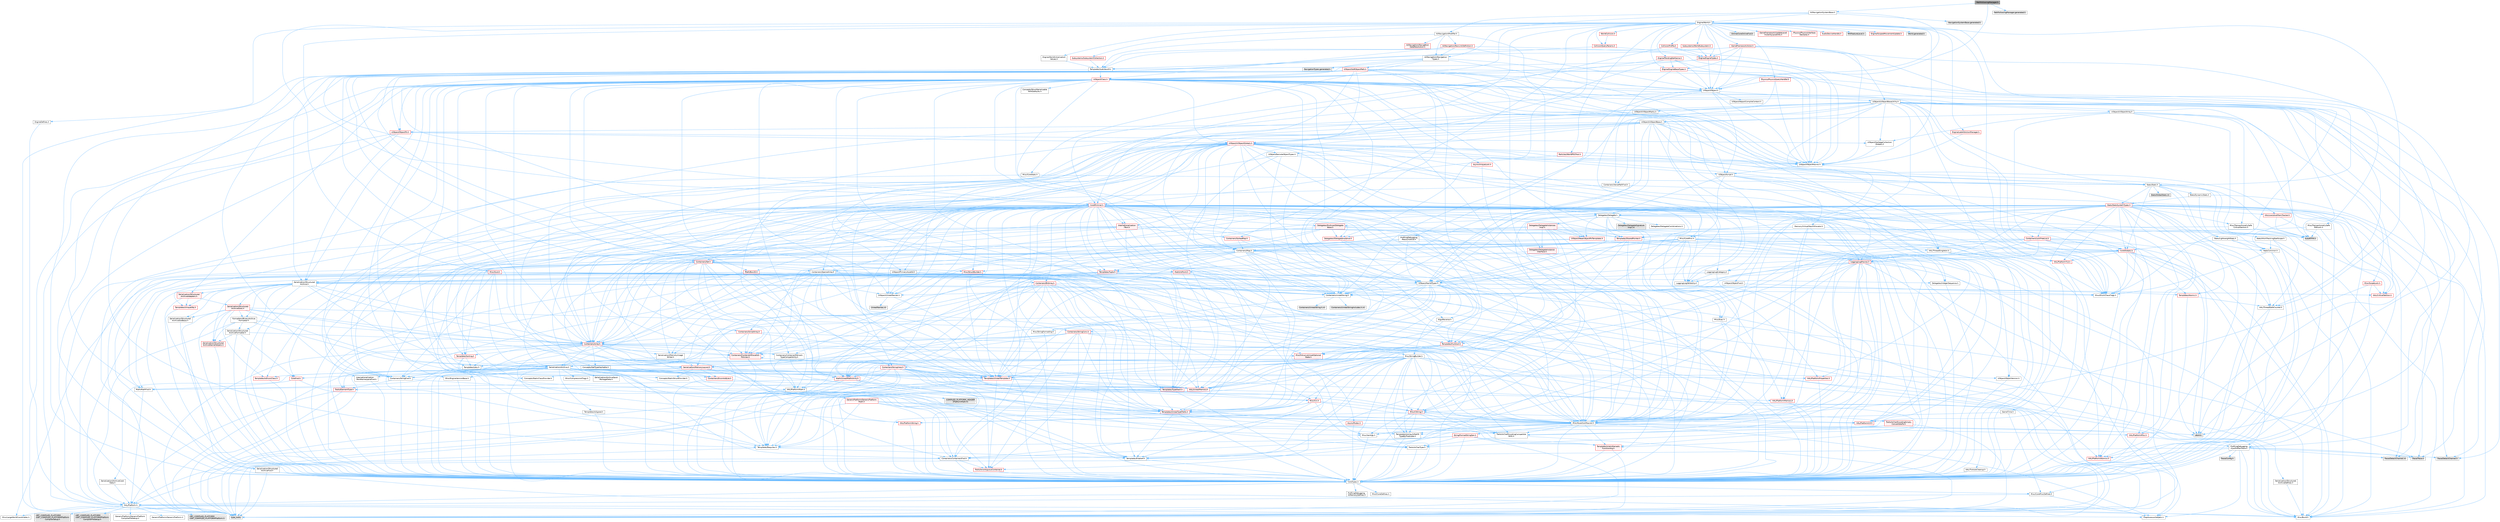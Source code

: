 digraph "PathFollowingManager.h"
{
 // INTERACTIVE_SVG=YES
 // LATEX_PDF_SIZE
  bgcolor="transparent";
  edge [fontname=Helvetica,fontsize=10,labelfontname=Helvetica,labelfontsize=10];
  node [fontname=Helvetica,fontsize=10,shape=box,height=0.2,width=0.4];
  Node1 [id="Node000001",label="PathFollowingManager.h",height=0.2,width=0.4,color="gray40", fillcolor="grey60", style="filled", fontcolor="black",tooltip=" "];
  Node1 -> Node2 [id="edge1_Node000001_Node000002",color="steelblue1",style="solid",tooltip=" "];
  Node2 [id="Node000002",label="UObject/Object.h",height=0.2,width=0.4,color="grey40", fillcolor="white", style="filled",URL="$db/dbf/Object_8h.html",tooltip=" "];
  Node2 -> Node3 [id="edge2_Node000002_Node000003",color="steelblue1",style="solid",tooltip=" "];
  Node3 [id="Node000003",label="UObject/Script.h",height=0.2,width=0.4,color="grey40", fillcolor="white", style="filled",URL="$de/dc6/Script_8h.html",tooltip=" "];
  Node3 -> Node4 [id="edge3_Node000003_Node000004",color="steelblue1",style="solid",tooltip=" "];
  Node4 [id="Node000004",label="Delegates/Delegate.h",height=0.2,width=0.4,color="grey40", fillcolor="white", style="filled",URL="$d4/d80/Delegate_8h.html",tooltip=" "];
  Node4 -> Node5 [id="edge4_Node000004_Node000005",color="steelblue1",style="solid",tooltip=" "];
  Node5 [id="Node000005",label="CoreTypes.h",height=0.2,width=0.4,color="grey40", fillcolor="white", style="filled",URL="$dc/dec/CoreTypes_8h.html",tooltip=" "];
  Node5 -> Node6 [id="edge5_Node000005_Node000006",color="steelblue1",style="solid",tooltip=" "];
  Node6 [id="Node000006",label="HAL/Platform.h",height=0.2,width=0.4,color="grey40", fillcolor="white", style="filled",URL="$d9/dd0/Platform_8h.html",tooltip=" "];
  Node6 -> Node7 [id="edge6_Node000006_Node000007",color="steelblue1",style="solid",tooltip=" "];
  Node7 [id="Node000007",label="Misc/Build.h",height=0.2,width=0.4,color="grey40", fillcolor="white", style="filled",URL="$d3/dbb/Build_8h.html",tooltip=" "];
  Node6 -> Node8 [id="edge7_Node000006_Node000008",color="steelblue1",style="solid",tooltip=" "];
  Node8 [id="Node000008",label="Misc/LargeWorldCoordinates.h",height=0.2,width=0.4,color="grey40", fillcolor="white", style="filled",URL="$d2/dcb/LargeWorldCoordinates_8h.html",tooltip=" "];
  Node6 -> Node9 [id="edge8_Node000006_Node000009",color="steelblue1",style="solid",tooltip=" "];
  Node9 [id="Node000009",label="type_traits",height=0.2,width=0.4,color="grey60", fillcolor="#E0E0E0", style="filled",tooltip=" "];
  Node6 -> Node10 [id="edge9_Node000006_Node000010",color="steelblue1",style="solid",tooltip=" "];
  Node10 [id="Node000010",label="PreprocessorHelpers.h",height=0.2,width=0.4,color="grey40", fillcolor="white", style="filled",URL="$db/ddb/PreprocessorHelpers_8h.html",tooltip=" "];
  Node6 -> Node11 [id="edge10_Node000006_Node000011",color="steelblue1",style="solid",tooltip=" "];
  Node11 [id="Node000011",label="UBT_COMPILED_PLATFORM\l/UBT_COMPILED_PLATFORMPlatform\lCompilerPreSetup.h",height=0.2,width=0.4,color="grey60", fillcolor="#E0E0E0", style="filled",tooltip=" "];
  Node6 -> Node12 [id="edge11_Node000006_Node000012",color="steelblue1",style="solid",tooltip=" "];
  Node12 [id="Node000012",label="GenericPlatform/GenericPlatform\lCompilerPreSetup.h",height=0.2,width=0.4,color="grey40", fillcolor="white", style="filled",URL="$d9/dc8/GenericPlatformCompilerPreSetup_8h.html",tooltip=" "];
  Node6 -> Node13 [id="edge12_Node000006_Node000013",color="steelblue1",style="solid",tooltip=" "];
  Node13 [id="Node000013",label="GenericPlatform/GenericPlatform.h",height=0.2,width=0.4,color="grey40", fillcolor="white", style="filled",URL="$d6/d84/GenericPlatform_8h.html",tooltip=" "];
  Node6 -> Node14 [id="edge13_Node000006_Node000014",color="steelblue1",style="solid",tooltip=" "];
  Node14 [id="Node000014",label="UBT_COMPILED_PLATFORM\l/UBT_COMPILED_PLATFORMPlatform.h",height=0.2,width=0.4,color="grey60", fillcolor="#E0E0E0", style="filled",tooltip=" "];
  Node6 -> Node15 [id="edge14_Node000006_Node000015",color="steelblue1",style="solid",tooltip=" "];
  Node15 [id="Node000015",label="UBT_COMPILED_PLATFORM\l/UBT_COMPILED_PLATFORMPlatform\lCompilerSetup.h",height=0.2,width=0.4,color="grey60", fillcolor="#E0E0E0", style="filled",tooltip=" "];
  Node5 -> Node16 [id="edge15_Node000005_Node000016",color="steelblue1",style="solid",tooltip=" "];
  Node16 [id="Node000016",label="ProfilingDebugging\l/UMemoryDefines.h",height=0.2,width=0.4,color="grey40", fillcolor="white", style="filled",URL="$d2/da2/UMemoryDefines_8h.html",tooltip=" "];
  Node5 -> Node17 [id="edge16_Node000005_Node000017",color="steelblue1",style="solid",tooltip=" "];
  Node17 [id="Node000017",label="Misc/CoreMiscDefines.h",height=0.2,width=0.4,color="grey40", fillcolor="white", style="filled",URL="$da/d38/CoreMiscDefines_8h.html",tooltip=" "];
  Node17 -> Node6 [id="edge17_Node000017_Node000006",color="steelblue1",style="solid",tooltip=" "];
  Node17 -> Node10 [id="edge18_Node000017_Node000010",color="steelblue1",style="solid",tooltip=" "];
  Node5 -> Node18 [id="edge19_Node000005_Node000018",color="steelblue1",style="solid",tooltip=" "];
  Node18 [id="Node000018",label="Misc/CoreDefines.h",height=0.2,width=0.4,color="grey40", fillcolor="white", style="filled",URL="$d3/dd2/CoreDefines_8h.html",tooltip=" "];
  Node4 -> Node19 [id="edge20_Node000004_Node000019",color="steelblue1",style="solid",tooltip=" "];
  Node19 [id="Node000019",label="Misc/AssertionMacros.h",height=0.2,width=0.4,color="grey40", fillcolor="white", style="filled",URL="$d0/dfa/AssertionMacros_8h.html",tooltip=" "];
  Node19 -> Node5 [id="edge21_Node000019_Node000005",color="steelblue1",style="solid",tooltip=" "];
  Node19 -> Node6 [id="edge22_Node000019_Node000006",color="steelblue1",style="solid",tooltip=" "];
  Node19 -> Node20 [id="edge23_Node000019_Node000020",color="steelblue1",style="solid",tooltip=" "];
  Node20 [id="Node000020",label="HAL/PlatformMisc.h",height=0.2,width=0.4,color="red", fillcolor="#FFF0F0", style="filled",URL="$d0/df5/PlatformMisc_8h.html",tooltip=" "];
  Node20 -> Node5 [id="edge24_Node000020_Node000005",color="steelblue1",style="solid",tooltip=" "];
  Node20 -> Node48 [id="edge25_Node000020_Node000048",color="steelblue1",style="solid",tooltip=" "];
  Node48 [id="Node000048",label="ProfilingDebugging\l/CpuProfilerTrace.h",height=0.2,width=0.4,color="grey40", fillcolor="white", style="filled",URL="$da/dcb/CpuProfilerTrace_8h.html",tooltip=" "];
  Node48 -> Node5 [id="edge26_Node000048_Node000005",color="steelblue1",style="solid",tooltip=" "];
  Node48 -> Node28 [id="edge27_Node000048_Node000028",color="steelblue1",style="solid",tooltip=" "];
  Node28 [id="Node000028",label="Containers/ContainersFwd.h",height=0.2,width=0.4,color="grey40", fillcolor="white", style="filled",URL="$d4/d0a/ContainersFwd_8h.html",tooltip=" "];
  Node28 -> Node6 [id="edge28_Node000028_Node000006",color="steelblue1",style="solid",tooltip=" "];
  Node28 -> Node5 [id="edge29_Node000028_Node000005",color="steelblue1",style="solid",tooltip=" "];
  Node28 -> Node25 [id="edge30_Node000028_Node000025",color="steelblue1",style="solid",tooltip=" "];
  Node25 [id="Node000025",label="Traits/IsContiguousContainer.h",height=0.2,width=0.4,color="red", fillcolor="#FFF0F0", style="filled",URL="$d5/d3c/IsContiguousContainer_8h.html",tooltip=" "];
  Node25 -> Node5 [id="edge31_Node000025_Node000005",color="steelblue1",style="solid",tooltip=" "];
  Node48 -> Node49 [id="edge32_Node000048_Node000049",color="steelblue1",style="solid",tooltip=" "];
  Node49 [id="Node000049",label="HAL/PlatformAtomics.h",height=0.2,width=0.4,color="red", fillcolor="#FFF0F0", style="filled",URL="$d3/d36/PlatformAtomics_8h.html",tooltip=" "];
  Node49 -> Node5 [id="edge33_Node000049_Node000005",color="steelblue1",style="solid",tooltip=" "];
  Node48 -> Node10 [id="edge34_Node000048_Node000010",color="steelblue1",style="solid",tooltip=" "];
  Node48 -> Node7 [id="edge35_Node000048_Node000007",color="steelblue1",style="solid",tooltip=" "];
  Node48 -> Node52 [id="edge36_Node000048_Node000052",color="steelblue1",style="solid",tooltip=" "];
  Node52 [id="Node000052",label="Trace/Config.h",height=0.2,width=0.4,color="grey60", fillcolor="#E0E0E0", style="filled",tooltip=" "];
  Node48 -> Node53 [id="edge37_Node000048_Node000053",color="steelblue1",style="solid",tooltip=" "];
  Node53 [id="Node000053",label="Trace/Detail/Channel.h",height=0.2,width=0.4,color="grey60", fillcolor="#E0E0E0", style="filled",tooltip=" "];
  Node48 -> Node54 [id="edge38_Node000048_Node000054",color="steelblue1",style="solid",tooltip=" "];
  Node54 [id="Node000054",label="Trace/Detail/Channel.inl",height=0.2,width=0.4,color="grey60", fillcolor="#E0E0E0", style="filled",tooltip=" "];
  Node48 -> Node55 [id="edge39_Node000048_Node000055",color="steelblue1",style="solid",tooltip=" "];
  Node55 [id="Node000055",label="Trace/Trace.h",height=0.2,width=0.4,color="grey60", fillcolor="#E0E0E0", style="filled",tooltip=" "];
  Node19 -> Node10 [id="edge40_Node000019_Node000010",color="steelblue1",style="solid",tooltip=" "];
  Node19 -> Node56 [id="edge41_Node000019_Node000056",color="steelblue1",style="solid",tooltip=" "];
  Node56 [id="Node000056",label="Templates/EnableIf.h",height=0.2,width=0.4,color="grey40", fillcolor="white", style="filled",URL="$d7/d60/EnableIf_8h.html",tooltip=" "];
  Node56 -> Node5 [id="edge42_Node000056_Node000005",color="steelblue1",style="solid",tooltip=" "];
  Node19 -> Node57 [id="edge43_Node000019_Node000057",color="steelblue1",style="solid",tooltip=" "];
  Node57 [id="Node000057",label="Templates/IsArrayOrRefOf\lTypeByPredicate.h",height=0.2,width=0.4,color="grey40", fillcolor="white", style="filled",URL="$d6/da1/IsArrayOrRefOfTypeByPredicate_8h.html",tooltip=" "];
  Node57 -> Node5 [id="edge44_Node000057_Node000005",color="steelblue1",style="solid",tooltip=" "];
  Node19 -> Node58 [id="edge45_Node000019_Node000058",color="steelblue1",style="solid",tooltip=" "];
  Node58 [id="Node000058",label="Templates/IsValidVariadic\lFunctionArg.h",height=0.2,width=0.4,color="red", fillcolor="#FFF0F0", style="filled",URL="$d0/dc8/IsValidVariadicFunctionArg_8h.html",tooltip=" "];
  Node58 -> Node5 [id="edge46_Node000058_Node000005",color="steelblue1",style="solid",tooltip=" "];
  Node58 -> Node9 [id="edge47_Node000058_Node000009",color="steelblue1",style="solid",tooltip=" "];
  Node19 -> Node60 [id="edge48_Node000019_Node000060",color="steelblue1",style="solid",tooltip=" "];
  Node60 [id="Node000060",label="Traits/IsCharEncodingCompatible\lWith.h",height=0.2,width=0.4,color="grey40", fillcolor="white", style="filled",URL="$df/dd1/IsCharEncodingCompatibleWith_8h.html",tooltip=" "];
  Node60 -> Node9 [id="edge49_Node000060_Node000009",color="steelblue1",style="solid",tooltip=" "];
  Node60 -> Node61 [id="edge50_Node000060_Node000061",color="steelblue1",style="solid",tooltip=" "];
  Node61 [id="Node000061",label="Traits/IsCharType.h",height=0.2,width=0.4,color="grey40", fillcolor="white", style="filled",URL="$db/d51/IsCharType_8h.html",tooltip=" "];
  Node61 -> Node5 [id="edge51_Node000061_Node000005",color="steelblue1",style="solid",tooltip=" "];
  Node19 -> Node62 [id="edge52_Node000019_Node000062",color="steelblue1",style="solid",tooltip=" "];
  Node62 [id="Node000062",label="Misc/VarArgs.h",height=0.2,width=0.4,color="grey40", fillcolor="white", style="filled",URL="$d5/d6f/VarArgs_8h.html",tooltip=" "];
  Node62 -> Node5 [id="edge53_Node000062_Node000005",color="steelblue1",style="solid",tooltip=" "];
  Node19 -> Node63 [id="edge54_Node000019_Node000063",color="steelblue1",style="solid",tooltip=" "];
  Node63 [id="Node000063",label="String/FormatStringSan.h",height=0.2,width=0.4,color="red", fillcolor="#FFF0F0", style="filled",URL="$d3/d8b/FormatStringSan_8h.html",tooltip=" "];
  Node63 -> Node9 [id="edge55_Node000063_Node000009",color="steelblue1",style="solid",tooltip=" "];
  Node63 -> Node5 [id="edge56_Node000063_Node000005",color="steelblue1",style="solid",tooltip=" "];
  Node63 -> Node64 [id="edge57_Node000063_Node000064",color="steelblue1",style="solid",tooltip=" "];
  Node64 [id="Node000064",label="Templates/Requires.h",height=0.2,width=0.4,color="grey40", fillcolor="white", style="filled",URL="$dc/d96/Requires_8h.html",tooltip=" "];
  Node64 -> Node56 [id="edge58_Node000064_Node000056",color="steelblue1",style="solid",tooltip=" "];
  Node64 -> Node9 [id="edge59_Node000064_Node000009",color="steelblue1",style="solid",tooltip=" "];
  Node63 -> Node58 [id="edge60_Node000063_Node000058",color="steelblue1",style="solid",tooltip=" "];
  Node63 -> Node61 [id="edge61_Node000063_Node000061",color="steelblue1",style="solid",tooltip=" "];
  Node63 -> Node28 [id="edge62_Node000063_Node000028",color="steelblue1",style="solid",tooltip=" "];
  Node19 -> Node69 [id="edge63_Node000019_Node000069",color="steelblue1",style="solid",tooltip=" "];
  Node69 [id="Node000069",label="atomic",height=0.2,width=0.4,color="grey60", fillcolor="#E0E0E0", style="filled",tooltip=" "];
  Node4 -> Node70 [id="edge64_Node000004_Node000070",color="steelblue1",style="solid",tooltip=" "];
  Node70 [id="Node000070",label="UObject/NameTypes.h",height=0.2,width=0.4,color="grey40", fillcolor="white", style="filled",URL="$d6/d35/NameTypes_8h.html",tooltip=" "];
  Node70 -> Node5 [id="edge65_Node000070_Node000005",color="steelblue1",style="solid",tooltip=" "];
  Node70 -> Node19 [id="edge66_Node000070_Node000019",color="steelblue1",style="solid",tooltip=" "];
  Node70 -> Node71 [id="edge67_Node000070_Node000071",color="steelblue1",style="solid",tooltip=" "];
  Node71 [id="Node000071",label="HAL/UnrealMemory.h",height=0.2,width=0.4,color="red", fillcolor="#FFF0F0", style="filled",URL="$d9/d96/UnrealMemory_8h.html",tooltip=" "];
  Node71 -> Node5 [id="edge68_Node000071_Node000005",color="steelblue1",style="solid",tooltip=" "];
  Node71 -> Node88 [id="edge69_Node000071_Node000088",color="steelblue1",style="solid",tooltip=" "];
  Node88 [id="Node000088",label="HAL/PlatformMemory.h",height=0.2,width=0.4,color="red", fillcolor="#FFF0F0", style="filled",URL="$de/d68/PlatformMemory_8h.html",tooltip=" "];
  Node88 -> Node5 [id="edge70_Node000088_Node000005",color="steelblue1",style="solid",tooltip=" "];
  Node70 -> Node92 [id="edge71_Node000070_Node000092",color="steelblue1",style="solid",tooltip=" "];
  Node92 [id="Node000092",label="Templates/UnrealTypeTraits.h",height=0.2,width=0.4,color="red", fillcolor="#FFF0F0", style="filled",URL="$d2/d2d/UnrealTypeTraits_8h.html",tooltip=" "];
  Node92 -> Node5 [id="edge72_Node000092_Node000005",color="steelblue1",style="solid",tooltip=" "];
  Node92 -> Node19 [id="edge73_Node000092_Node000019",color="steelblue1",style="solid",tooltip=" "];
  Node92 -> Node56 [id="edge74_Node000092_Node000056",color="steelblue1",style="solid",tooltip=" "];
  Node70 -> Node97 [id="edge75_Node000070_Node000097",color="steelblue1",style="solid",tooltip=" "];
  Node97 [id="Node000097",label="Templates/UnrealTemplate.h",height=0.2,width=0.4,color="red", fillcolor="#FFF0F0", style="filled",URL="$d4/d24/UnrealTemplate_8h.html",tooltip=" "];
  Node97 -> Node5 [id="edge76_Node000097_Node000005",color="steelblue1",style="solid",tooltip=" "];
  Node97 -> Node71 [id="edge77_Node000097_Node000071",color="steelblue1",style="solid",tooltip=" "];
  Node97 -> Node92 [id="edge78_Node000097_Node000092",color="steelblue1",style="solid",tooltip=" "];
  Node97 -> Node64 [id="edge79_Node000097_Node000064",color="steelblue1",style="solid",tooltip=" "];
  Node97 -> Node25 [id="edge80_Node000097_Node000025",color="steelblue1",style="solid",tooltip=" "];
  Node97 -> Node9 [id="edge81_Node000097_Node000009",color="steelblue1",style="solid",tooltip=" "];
  Node70 -> Node103 [id="edge82_Node000070_Node000103",color="steelblue1",style="solid",tooltip=" "];
  Node103 [id="Node000103",label="Containers/UnrealString.h",height=0.2,width=0.4,color="grey40", fillcolor="white", style="filled",URL="$d5/dba/UnrealString_8h.html",tooltip=" "];
  Node103 -> Node104 [id="edge83_Node000103_Node000104",color="steelblue1",style="solid",tooltip=" "];
  Node104 [id="Node000104",label="Containers/UnrealStringIncludes.h.inl",height=0.2,width=0.4,color="grey60", fillcolor="#E0E0E0", style="filled",tooltip=" "];
  Node103 -> Node105 [id="edge84_Node000103_Node000105",color="steelblue1",style="solid",tooltip=" "];
  Node105 [id="Node000105",label="Containers/UnrealString.h.inl",height=0.2,width=0.4,color="grey60", fillcolor="#E0E0E0", style="filled",tooltip=" "];
  Node103 -> Node106 [id="edge85_Node000103_Node000106",color="steelblue1",style="solid",tooltip=" "];
  Node106 [id="Node000106",label="Misc/StringFormatArg.h",height=0.2,width=0.4,color="grey40", fillcolor="white", style="filled",URL="$d2/d16/StringFormatArg_8h.html",tooltip=" "];
  Node106 -> Node28 [id="edge86_Node000106_Node000028",color="steelblue1",style="solid",tooltip=" "];
  Node70 -> Node107 [id="edge87_Node000070_Node000107",color="steelblue1",style="solid",tooltip=" "];
  Node107 [id="Node000107",label="HAL/CriticalSection.h",height=0.2,width=0.4,color="red", fillcolor="#FFF0F0", style="filled",URL="$d6/d90/CriticalSection_8h.html",tooltip=" "];
  Node70 -> Node110 [id="edge88_Node000070_Node000110",color="steelblue1",style="solid",tooltip=" "];
  Node110 [id="Node000110",label="Containers/StringConv.h",height=0.2,width=0.4,color="red", fillcolor="#FFF0F0", style="filled",URL="$d3/ddf/StringConv_8h.html",tooltip=" "];
  Node110 -> Node5 [id="edge89_Node000110_Node000005",color="steelblue1",style="solid",tooltip=" "];
  Node110 -> Node19 [id="edge90_Node000110_Node000019",color="steelblue1",style="solid",tooltip=" "];
  Node110 -> Node111 [id="edge91_Node000110_Node000111",color="steelblue1",style="solid",tooltip=" "];
  Node111 [id="Node000111",label="Containers/ContainerAllocation\lPolicies.h",height=0.2,width=0.4,color="red", fillcolor="#FFF0F0", style="filled",URL="$d7/dff/ContainerAllocationPolicies_8h.html",tooltip=" "];
  Node111 -> Node5 [id="edge92_Node000111_Node000005",color="steelblue1",style="solid",tooltip=" "];
  Node111 -> Node111 [id="edge93_Node000111_Node000111",color="steelblue1",style="solid",tooltip=" "];
  Node111 -> Node113 [id="edge94_Node000111_Node000113",color="steelblue1",style="solid",tooltip=" "];
  Node113 [id="Node000113",label="HAL/PlatformMath.h",height=0.2,width=0.4,color="grey40", fillcolor="white", style="filled",URL="$dc/d53/PlatformMath_8h.html",tooltip=" "];
  Node113 -> Node5 [id="edge95_Node000113_Node000005",color="steelblue1",style="solid",tooltip=" "];
  Node113 -> Node114 [id="edge96_Node000113_Node000114",color="steelblue1",style="solid",tooltip=" "];
  Node114 [id="Node000114",label="GenericPlatform/GenericPlatform\lMath.h",height=0.2,width=0.4,color="red", fillcolor="#FFF0F0", style="filled",URL="$d5/d79/GenericPlatformMath_8h.html",tooltip=" "];
  Node114 -> Node5 [id="edge97_Node000114_Node000005",color="steelblue1",style="solid",tooltip=" "];
  Node114 -> Node28 [id="edge98_Node000114_Node000028",color="steelblue1",style="solid",tooltip=" "];
  Node114 -> Node32 [id="edge99_Node000114_Node000032",color="steelblue1",style="solid",tooltip=" "];
  Node32 [id="Node000032",label="HAL/PlatformCrt.h",height=0.2,width=0.4,color="red", fillcolor="#FFF0F0", style="filled",URL="$d8/d75/PlatformCrt_8h.html",tooltip=" "];
  Node114 -> Node92 [id="edge100_Node000114_Node000092",color="steelblue1",style="solid",tooltip=" "];
  Node114 -> Node64 [id="edge101_Node000114_Node000064",color="steelblue1",style="solid",tooltip=" "];
  Node114 -> Node9 [id="edge102_Node000114_Node000009",color="steelblue1",style="solid",tooltip=" "];
  Node113 -> Node120 [id="edge103_Node000113_Node000120",color="steelblue1",style="solid",tooltip=" "];
  Node120 [id="Node000120",label="COMPILED_PLATFORM_HEADER\l(PlatformMath.h)",height=0.2,width=0.4,color="grey60", fillcolor="#E0E0E0", style="filled",tooltip=" "];
  Node111 -> Node71 [id="edge104_Node000111_Node000071",color="steelblue1",style="solid",tooltip=" "];
  Node111 -> Node19 [id="edge105_Node000111_Node000019",color="steelblue1",style="solid",tooltip=" "];
  Node111 -> Node9 [id="edge106_Node000111_Node000009",color="steelblue1",style="solid",tooltip=" "];
  Node110 -> Node123 [id="edge107_Node000110_Node000123",color="steelblue1",style="solid",tooltip=" "];
  Node123 [id="Node000123",label="Containers/Array.h",height=0.2,width=0.4,color="red", fillcolor="#FFF0F0", style="filled",URL="$df/dd0/Array_8h.html",tooltip=" "];
  Node123 -> Node5 [id="edge108_Node000123_Node000005",color="steelblue1",style="solid",tooltip=" "];
  Node123 -> Node19 [id="edge109_Node000123_Node000019",color="steelblue1",style="solid",tooltip=" "];
  Node123 -> Node124 [id="edge110_Node000123_Node000124",color="steelblue1",style="solid",tooltip=" "];
  Node124 [id="Node000124",label="Misc/IntrusiveUnsetOptional\lState.h",height=0.2,width=0.4,color="red", fillcolor="#FFF0F0", style="filled",URL="$d2/d0a/IntrusiveUnsetOptionalState_8h.html",tooltip=" "];
  Node123 -> Node71 [id="edge111_Node000123_Node000071",color="steelblue1",style="solid",tooltip=" "];
  Node123 -> Node92 [id="edge112_Node000123_Node000092",color="steelblue1",style="solid",tooltip=" "];
  Node123 -> Node97 [id="edge113_Node000123_Node000097",color="steelblue1",style="solid",tooltip=" "];
  Node123 -> Node111 [id="edge114_Node000123_Node000111",color="steelblue1",style="solid",tooltip=" "];
  Node123 -> Node129 [id="edge115_Node000123_Node000129",color="steelblue1",style="solid",tooltip=" "];
  Node129 [id="Node000129",label="Containers/ContainerElement\lTypeCompatibility.h",height=0.2,width=0.4,color="grey40", fillcolor="white", style="filled",URL="$df/ddf/ContainerElementTypeCompatibility_8h.html",tooltip=" "];
  Node129 -> Node5 [id="edge116_Node000129_Node000005",color="steelblue1",style="solid",tooltip=" "];
  Node129 -> Node92 [id="edge117_Node000129_Node000092",color="steelblue1",style="solid",tooltip=" "];
  Node123 -> Node130 [id="edge118_Node000123_Node000130",color="steelblue1",style="solid",tooltip=" "];
  Node130 [id="Node000130",label="Serialization/Archive.h",height=0.2,width=0.4,color="grey40", fillcolor="white", style="filled",URL="$d7/d3b/Archive_8h.html",tooltip=" "];
  Node130 -> Node27 [id="edge119_Node000130_Node000027",color="steelblue1",style="solid",tooltip=" "];
  Node27 [id="Node000027",label="CoreFwd.h",height=0.2,width=0.4,color="red", fillcolor="#FFF0F0", style="filled",URL="$d1/d1e/CoreFwd_8h.html",tooltip=" "];
  Node27 -> Node5 [id="edge120_Node000027_Node000005",color="steelblue1",style="solid",tooltip=" "];
  Node27 -> Node28 [id="edge121_Node000027_Node000028",color="steelblue1",style="solid",tooltip=" "];
  Node27 -> Node29 [id="edge122_Node000027_Node000029",color="steelblue1",style="solid",tooltip=" "];
  Node29 [id="Node000029",label="Math/MathFwd.h",height=0.2,width=0.4,color="grey40", fillcolor="white", style="filled",URL="$d2/d10/MathFwd_8h.html",tooltip=" "];
  Node29 -> Node6 [id="edge123_Node000029_Node000006",color="steelblue1",style="solid",tooltip=" "];
  Node130 -> Node5 [id="edge124_Node000130_Node000005",color="steelblue1",style="solid",tooltip=" "];
  Node130 -> Node131 [id="edge125_Node000130_Node000131",color="steelblue1",style="solid",tooltip=" "];
  Node131 [id="Node000131",label="HAL/PlatformProperties.h",height=0.2,width=0.4,color="red", fillcolor="#FFF0F0", style="filled",URL="$d9/db0/PlatformProperties_8h.html",tooltip=" "];
  Node131 -> Node5 [id="edge126_Node000131_Node000005",color="steelblue1",style="solid",tooltip=" "];
  Node130 -> Node134 [id="edge127_Node000130_Node000134",color="steelblue1",style="solid",tooltip=" "];
  Node134 [id="Node000134",label="Internationalization\l/TextNamespaceFwd.h",height=0.2,width=0.4,color="grey40", fillcolor="white", style="filled",URL="$d8/d97/TextNamespaceFwd_8h.html",tooltip=" "];
  Node134 -> Node5 [id="edge128_Node000134_Node000005",color="steelblue1",style="solid",tooltip=" "];
  Node130 -> Node29 [id="edge129_Node000130_Node000029",color="steelblue1",style="solid",tooltip=" "];
  Node130 -> Node19 [id="edge130_Node000130_Node000019",color="steelblue1",style="solid",tooltip=" "];
  Node130 -> Node7 [id="edge131_Node000130_Node000007",color="steelblue1",style="solid",tooltip=" "];
  Node130 -> Node43 [id="edge132_Node000130_Node000043",color="steelblue1",style="solid",tooltip=" "];
  Node43 [id="Node000043",label="Misc/CompressionFlags.h",height=0.2,width=0.4,color="grey40", fillcolor="white", style="filled",URL="$d9/d76/CompressionFlags_8h.html",tooltip=" "];
  Node130 -> Node135 [id="edge133_Node000130_Node000135",color="steelblue1",style="solid",tooltip=" "];
  Node135 [id="Node000135",label="Misc/EngineVersionBase.h",height=0.2,width=0.4,color="grey40", fillcolor="white", style="filled",URL="$d5/d2b/EngineVersionBase_8h.html",tooltip=" "];
  Node135 -> Node5 [id="edge134_Node000135_Node000005",color="steelblue1",style="solid",tooltip=" "];
  Node130 -> Node62 [id="edge135_Node000130_Node000062",color="steelblue1",style="solid",tooltip=" "];
  Node130 -> Node136 [id="edge136_Node000130_Node000136",color="steelblue1",style="solid",tooltip=" "];
  Node136 [id="Node000136",label="Serialization/ArchiveCook\lData.h",height=0.2,width=0.4,color="grey40", fillcolor="white", style="filled",URL="$dc/db6/ArchiveCookData_8h.html",tooltip=" "];
  Node136 -> Node6 [id="edge137_Node000136_Node000006",color="steelblue1",style="solid",tooltip=" "];
  Node130 -> Node137 [id="edge138_Node000130_Node000137",color="steelblue1",style="solid",tooltip=" "];
  Node137 [id="Node000137",label="Serialization/ArchiveSave\lPackageData.h",height=0.2,width=0.4,color="grey40", fillcolor="white", style="filled",URL="$d1/d37/ArchiveSavePackageData_8h.html",tooltip=" "];
  Node130 -> Node56 [id="edge139_Node000130_Node000056",color="steelblue1",style="solid",tooltip=" "];
  Node130 -> Node57 [id="edge140_Node000130_Node000057",color="steelblue1",style="solid",tooltip=" "];
  Node130 -> Node138 [id="edge141_Node000130_Node000138",color="steelblue1",style="solid",tooltip=" "];
  Node138 [id="Node000138",label="Templates/IsEnumClass.h",height=0.2,width=0.4,color="red", fillcolor="#FFF0F0", style="filled",URL="$d7/d15/IsEnumClass_8h.html",tooltip=" "];
  Node138 -> Node5 [id="edge142_Node000138_Node000005",color="steelblue1",style="solid",tooltip=" "];
  Node130 -> Node118 [id="edge143_Node000130_Node000118",color="steelblue1",style="solid",tooltip=" "];
  Node118 [id="Node000118",label="Templates/IsSigned.h",height=0.2,width=0.4,color="grey40", fillcolor="white", style="filled",URL="$d8/dd8/IsSigned_8h.html",tooltip=" "];
  Node118 -> Node5 [id="edge144_Node000118_Node000005",color="steelblue1",style="solid",tooltip=" "];
  Node130 -> Node58 [id="edge145_Node000130_Node000058",color="steelblue1",style="solid",tooltip=" "];
  Node130 -> Node97 [id="edge146_Node000130_Node000097",color="steelblue1",style="solid",tooltip=" "];
  Node130 -> Node60 [id="edge147_Node000130_Node000060",color="steelblue1",style="solid",tooltip=" "];
  Node130 -> Node139 [id="edge148_Node000130_Node000139",color="steelblue1",style="solid",tooltip=" "];
  Node139 [id="Node000139",label="UObject/ObjectVersion.h",height=0.2,width=0.4,color="grey40", fillcolor="white", style="filled",URL="$da/d63/ObjectVersion_8h.html",tooltip=" "];
  Node139 -> Node5 [id="edge149_Node000139_Node000005",color="steelblue1",style="solid",tooltip=" "];
  Node123 -> Node140 [id="edge150_Node000123_Node000140",color="steelblue1",style="solid",tooltip=" "];
  Node140 [id="Node000140",label="Serialization/MemoryImage\lWriter.h",height=0.2,width=0.4,color="grey40", fillcolor="white", style="filled",URL="$d0/d08/MemoryImageWriter_8h.html",tooltip=" "];
  Node140 -> Node5 [id="edge151_Node000140_Node000005",color="steelblue1",style="solid",tooltip=" "];
  Node140 -> Node141 [id="edge152_Node000140_Node000141",color="steelblue1",style="solid",tooltip=" "];
  Node141 [id="Node000141",label="Serialization/MemoryLayout.h",height=0.2,width=0.4,color="red", fillcolor="#FFF0F0", style="filled",URL="$d7/d66/MemoryLayout_8h.html",tooltip=" "];
  Node141 -> Node142 [id="edge153_Node000141_Node000142",color="steelblue1",style="solid",tooltip=" "];
  Node142 [id="Node000142",label="Concepts/StaticClassProvider.h",height=0.2,width=0.4,color="grey40", fillcolor="white", style="filled",URL="$dd/d83/StaticClassProvider_8h.html",tooltip=" "];
  Node141 -> Node143 [id="edge154_Node000141_Node000143",color="steelblue1",style="solid",tooltip=" "];
  Node143 [id="Node000143",label="Concepts/StaticStructProvider.h",height=0.2,width=0.4,color="grey40", fillcolor="white", style="filled",URL="$d5/d77/StaticStructProvider_8h.html",tooltip=" "];
  Node141 -> Node144 [id="edge155_Node000141_Node000144",color="steelblue1",style="solid",tooltip=" "];
  Node144 [id="Node000144",label="Containers/EnumAsByte.h",height=0.2,width=0.4,color="red", fillcolor="#FFF0F0", style="filled",URL="$d6/d9a/EnumAsByte_8h.html",tooltip=" "];
  Node144 -> Node5 [id="edge156_Node000144_Node000005",color="steelblue1",style="solid",tooltip=" "];
  Node144 -> Node145 [id="edge157_Node000144_Node000145",color="steelblue1",style="solid",tooltip=" "];
  Node145 [id="Node000145",label="Templates/TypeHash.h",height=0.2,width=0.4,color="red", fillcolor="#FFF0F0", style="filled",URL="$d1/d62/TypeHash_8h.html",tooltip=" "];
  Node145 -> Node5 [id="edge158_Node000145_Node000005",color="steelblue1",style="solid",tooltip=" "];
  Node145 -> Node64 [id="edge159_Node000145_Node000064",color="steelblue1",style="solid",tooltip=" "];
  Node145 -> Node146 [id="edge160_Node000145_Node000146",color="steelblue1",style="solid",tooltip=" "];
  Node146 [id="Node000146",label="Misc/Crc.h",height=0.2,width=0.4,color="red", fillcolor="#FFF0F0", style="filled",URL="$d4/dd2/Crc_8h.html",tooltip=" "];
  Node146 -> Node5 [id="edge161_Node000146_Node000005",color="steelblue1",style="solid",tooltip=" "];
  Node146 -> Node73 [id="edge162_Node000146_Node000073",color="steelblue1",style="solid",tooltip=" "];
  Node73 [id="Node000073",label="HAL/PlatformString.h",height=0.2,width=0.4,color="red", fillcolor="#FFF0F0", style="filled",URL="$db/db5/PlatformString_8h.html",tooltip=" "];
  Node73 -> Node5 [id="edge163_Node000073_Node000005",color="steelblue1",style="solid",tooltip=" "];
  Node146 -> Node19 [id="edge164_Node000146_Node000019",color="steelblue1",style="solid",tooltip=" "];
  Node146 -> Node147 [id="edge165_Node000146_Node000147",color="steelblue1",style="solid",tooltip=" "];
  Node147 [id="Node000147",label="Misc/CString.h",height=0.2,width=0.4,color="red", fillcolor="#FFF0F0", style="filled",URL="$d2/d49/CString_8h.html",tooltip=" "];
  Node147 -> Node5 [id="edge166_Node000147_Node000005",color="steelblue1",style="solid",tooltip=" "];
  Node147 -> Node32 [id="edge167_Node000147_Node000032",color="steelblue1",style="solid",tooltip=" "];
  Node147 -> Node73 [id="edge168_Node000147_Node000073",color="steelblue1",style="solid",tooltip=" "];
  Node147 -> Node19 [id="edge169_Node000147_Node000019",color="steelblue1",style="solid",tooltip=" "];
  Node147 -> Node62 [id="edge170_Node000147_Node000062",color="steelblue1",style="solid",tooltip=" "];
  Node147 -> Node57 [id="edge171_Node000147_Node000057",color="steelblue1",style="solid",tooltip=" "];
  Node147 -> Node58 [id="edge172_Node000147_Node000058",color="steelblue1",style="solid",tooltip=" "];
  Node147 -> Node60 [id="edge173_Node000147_Node000060",color="steelblue1",style="solid",tooltip=" "];
  Node146 -> Node92 [id="edge174_Node000146_Node000092",color="steelblue1",style="solid",tooltip=" "];
  Node146 -> Node61 [id="edge175_Node000146_Node000061",color="steelblue1",style="solid",tooltip=" "];
  Node145 -> Node9 [id="edge176_Node000145_Node000009",color="steelblue1",style="solid",tooltip=" "];
  Node141 -> Node22 [id="edge177_Node000141_Node000022",color="steelblue1",style="solid",tooltip=" "];
  Node22 [id="Node000022",label="Containers/StringFwd.h",height=0.2,width=0.4,color="grey40", fillcolor="white", style="filled",URL="$df/d37/StringFwd_8h.html",tooltip=" "];
  Node22 -> Node5 [id="edge178_Node000022_Node000005",color="steelblue1",style="solid",tooltip=" "];
  Node22 -> Node23 [id="edge179_Node000022_Node000023",color="steelblue1",style="solid",tooltip=" "];
  Node23 [id="Node000023",label="Traits/ElementType.h",height=0.2,width=0.4,color="red", fillcolor="#FFF0F0", style="filled",URL="$d5/d4f/ElementType_8h.html",tooltip=" "];
  Node23 -> Node6 [id="edge180_Node000023_Node000006",color="steelblue1",style="solid",tooltip=" "];
  Node23 -> Node9 [id="edge181_Node000023_Node000009",color="steelblue1",style="solid",tooltip=" "];
  Node22 -> Node25 [id="edge182_Node000022_Node000025",color="steelblue1",style="solid",tooltip=" "];
  Node141 -> Node71 [id="edge183_Node000141_Node000071",color="steelblue1",style="solid",tooltip=" "];
  Node141 -> Node56 [id="edge184_Node000141_Node000056",color="steelblue1",style="solid",tooltip=" "];
  Node141 -> Node97 [id="edge185_Node000141_Node000097",color="steelblue1",style="solid",tooltip=" "];
  Node123 -> Node167 [id="edge186_Node000123_Node000167",color="steelblue1",style="solid",tooltip=" "];
  Node167 [id="Node000167",label="Concepts/GetTypeHashable.h",height=0.2,width=0.4,color="grey40", fillcolor="white", style="filled",URL="$d3/da2/GetTypeHashable_8h.html",tooltip=" "];
  Node167 -> Node5 [id="edge187_Node000167_Node000005",color="steelblue1",style="solid",tooltip=" "];
  Node167 -> Node145 [id="edge188_Node000167_Node000145",color="steelblue1",style="solid",tooltip=" "];
  Node123 -> Node161 [id="edge189_Node000123_Node000161",color="steelblue1",style="solid",tooltip=" "];
  Node161 [id="Node000161",label="Templates/Less.h",height=0.2,width=0.4,color="grey40", fillcolor="white", style="filled",URL="$de/dc8/Less_8h.html",tooltip=" "];
  Node161 -> Node5 [id="edge190_Node000161_Node000005",color="steelblue1",style="solid",tooltip=" "];
  Node161 -> Node97 [id="edge191_Node000161_Node000097",color="steelblue1",style="solid",tooltip=" "];
  Node123 -> Node64 [id="edge192_Node000123_Node000064",color="steelblue1",style="solid",tooltip=" "];
  Node123 -> Node169 [id="edge193_Node000123_Node000169",color="steelblue1",style="solid",tooltip=" "];
  Node169 [id="Node000169",label="Templates/Sorting.h",height=0.2,width=0.4,color="red", fillcolor="#FFF0F0", style="filled",URL="$d3/d9e/Sorting_8h.html",tooltip=" "];
  Node169 -> Node5 [id="edge194_Node000169_Node000005",color="steelblue1",style="solid",tooltip=" "];
  Node169 -> Node113 [id="edge195_Node000169_Node000113",color="steelblue1",style="solid",tooltip=" "];
  Node169 -> Node161 [id="edge196_Node000169_Node000161",color="steelblue1",style="solid",tooltip=" "];
  Node123 -> Node23 [id="edge197_Node000123_Node000023",color="steelblue1",style="solid",tooltip=" "];
  Node123 -> Node9 [id="edge198_Node000123_Node000009",color="steelblue1",style="solid",tooltip=" "];
  Node110 -> Node147 [id="edge199_Node000110_Node000147",color="steelblue1",style="solid",tooltip=" "];
  Node110 -> Node97 [id="edge200_Node000110_Node000097",color="steelblue1",style="solid",tooltip=" "];
  Node110 -> Node92 [id="edge201_Node000110_Node000092",color="steelblue1",style="solid",tooltip=" "];
  Node110 -> Node23 [id="edge202_Node000110_Node000023",color="steelblue1",style="solid",tooltip=" "];
  Node110 -> Node60 [id="edge203_Node000110_Node000060",color="steelblue1",style="solid",tooltip=" "];
  Node110 -> Node25 [id="edge204_Node000110_Node000025",color="steelblue1",style="solid",tooltip=" "];
  Node110 -> Node9 [id="edge205_Node000110_Node000009",color="steelblue1",style="solid",tooltip=" "];
  Node70 -> Node22 [id="edge206_Node000070_Node000022",color="steelblue1",style="solid",tooltip=" "];
  Node70 -> Node175 [id="edge207_Node000070_Node000175",color="steelblue1",style="solid",tooltip=" "];
  Node175 [id="Node000175",label="UObject/UnrealNames.h",height=0.2,width=0.4,color="grey40", fillcolor="white", style="filled",URL="$d8/db1/UnrealNames_8h.html",tooltip=" "];
  Node175 -> Node5 [id="edge208_Node000175_Node000005",color="steelblue1",style="solid",tooltip=" "];
  Node175 -> Node176 [id="edge209_Node000175_Node000176",color="steelblue1",style="solid",tooltip=" "];
  Node176 [id="Node000176",label="UnrealNames.inl",height=0.2,width=0.4,color="grey60", fillcolor="#E0E0E0", style="filled",tooltip=" "];
  Node70 -> Node79 [id="edge210_Node000070_Node000079",color="steelblue1",style="solid",tooltip=" "];
  Node79 [id="Node000079",label="Templates/Atomic.h",height=0.2,width=0.4,color="red", fillcolor="#FFF0F0", style="filled",URL="$d3/d91/Atomic_8h.html",tooltip=" "];
  Node79 -> Node80 [id="edge211_Node000079_Node000080",color="steelblue1",style="solid",tooltip=" "];
  Node80 [id="Node000080",label="HAL/ThreadSafeCounter.h",height=0.2,width=0.4,color="grey40", fillcolor="white", style="filled",URL="$dc/dc9/ThreadSafeCounter_8h.html",tooltip=" "];
  Node80 -> Node5 [id="edge212_Node000080_Node000005",color="steelblue1",style="solid",tooltip=" "];
  Node80 -> Node49 [id="edge213_Node000080_Node000049",color="steelblue1",style="solid",tooltip=" "];
  Node79 -> Node69 [id="edge214_Node000079_Node000069",color="steelblue1",style="solid",tooltip=" "];
  Node70 -> Node141 [id="edge215_Node000070_Node000141",color="steelblue1",style="solid",tooltip=" "];
  Node70 -> Node124 [id="edge216_Node000070_Node000124",color="steelblue1",style="solid",tooltip=" "];
  Node70 -> Node177 [id="edge217_Node000070_Node000177",color="steelblue1",style="solid",tooltip=" "];
  Node177 [id="Node000177",label="Misc/StringBuilder.h",height=0.2,width=0.4,color="grey40", fillcolor="white", style="filled",URL="$d4/d52/StringBuilder_8h.html",tooltip=" "];
  Node177 -> Node22 [id="edge218_Node000177_Node000022",color="steelblue1",style="solid",tooltip=" "];
  Node177 -> Node178 [id="edge219_Node000177_Node000178",color="steelblue1",style="solid",tooltip=" "];
  Node178 [id="Node000178",label="Containers/StringView.h",height=0.2,width=0.4,color="red", fillcolor="#FFF0F0", style="filled",URL="$dd/dea/StringView_8h.html",tooltip=" "];
  Node178 -> Node5 [id="edge220_Node000178_Node000005",color="steelblue1",style="solid",tooltip=" "];
  Node178 -> Node22 [id="edge221_Node000178_Node000022",color="steelblue1",style="solid",tooltip=" "];
  Node178 -> Node71 [id="edge222_Node000178_Node000071",color="steelblue1",style="solid",tooltip=" "];
  Node178 -> Node172 [id="edge223_Node000178_Node000172",color="steelblue1",style="solid",tooltip=" "];
  Node172 [id="Node000172",label="Math/UnrealMathUtility.h",height=0.2,width=0.4,color="red", fillcolor="#FFF0F0", style="filled",URL="$db/db8/UnrealMathUtility_8h.html",tooltip=" "];
  Node172 -> Node5 [id="edge224_Node000172_Node000005",color="steelblue1",style="solid",tooltip=" "];
  Node172 -> Node19 [id="edge225_Node000172_Node000019",color="steelblue1",style="solid",tooltip=" "];
  Node172 -> Node113 [id="edge226_Node000172_Node000113",color="steelblue1",style="solid",tooltip=" "];
  Node172 -> Node29 [id="edge227_Node000172_Node000029",color="steelblue1",style="solid",tooltip=" "];
  Node172 -> Node64 [id="edge228_Node000172_Node000064",color="steelblue1",style="solid",tooltip=" "];
  Node178 -> Node146 [id="edge229_Node000178_Node000146",color="steelblue1",style="solid",tooltip=" "];
  Node178 -> Node147 [id="edge230_Node000178_Node000147",color="steelblue1",style="solid",tooltip=" "];
  Node178 -> Node64 [id="edge231_Node000178_Node000064",color="steelblue1",style="solid",tooltip=" "];
  Node178 -> Node97 [id="edge232_Node000178_Node000097",color="steelblue1",style="solid",tooltip=" "];
  Node178 -> Node23 [id="edge233_Node000178_Node000023",color="steelblue1",style="solid",tooltip=" "];
  Node178 -> Node60 [id="edge234_Node000178_Node000060",color="steelblue1",style="solid",tooltip=" "];
  Node178 -> Node61 [id="edge235_Node000178_Node000061",color="steelblue1",style="solid",tooltip=" "];
  Node178 -> Node25 [id="edge236_Node000178_Node000025",color="steelblue1",style="solid",tooltip=" "];
  Node178 -> Node9 [id="edge237_Node000178_Node000009",color="steelblue1",style="solid",tooltip=" "];
  Node177 -> Node5 [id="edge238_Node000177_Node000005",color="steelblue1",style="solid",tooltip=" "];
  Node177 -> Node73 [id="edge239_Node000177_Node000073",color="steelblue1",style="solid",tooltip=" "];
  Node177 -> Node71 [id="edge240_Node000177_Node000071",color="steelblue1",style="solid",tooltip=" "];
  Node177 -> Node19 [id="edge241_Node000177_Node000019",color="steelblue1",style="solid",tooltip=" "];
  Node177 -> Node147 [id="edge242_Node000177_Node000147",color="steelblue1",style="solid",tooltip=" "];
  Node177 -> Node56 [id="edge243_Node000177_Node000056",color="steelblue1",style="solid",tooltip=" "];
  Node177 -> Node57 [id="edge244_Node000177_Node000057",color="steelblue1",style="solid",tooltip=" "];
  Node177 -> Node58 [id="edge245_Node000177_Node000058",color="steelblue1",style="solid",tooltip=" "];
  Node177 -> Node64 [id="edge246_Node000177_Node000064",color="steelblue1",style="solid",tooltip=" "];
  Node177 -> Node97 [id="edge247_Node000177_Node000097",color="steelblue1",style="solid",tooltip=" "];
  Node177 -> Node92 [id="edge248_Node000177_Node000092",color="steelblue1",style="solid",tooltip=" "];
  Node177 -> Node60 [id="edge249_Node000177_Node000060",color="steelblue1",style="solid",tooltip=" "];
  Node177 -> Node181 [id="edge250_Node000177_Node000181",color="steelblue1",style="solid",tooltip=" "];
  Node181 [id="Node000181",label="Traits/IsCharEncodingSimply\lConvertibleTo.h",height=0.2,width=0.4,color="red", fillcolor="#FFF0F0", style="filled",URL="$d4/dee/IsCharEncodingSimplyConvertibleTo_8h.html",tooltip=" "];
  Node181 -> Node9 [id="edge251_Node000181_Node000009",color="steelblue1",style="solid",tooltip=" "];
  Node181 -> Node60 [id="edge252_Node000181_Node000060",color="steelblue1",style="solid",tooltip=" "];
  Node181 -> Node61 [id="edge253_Node000181_Node000061",color="steelblue1",style="solid",tooltip=" "];
  Node177 -> Node61 [id="edge254_Node000177_Node000061",color="steelblue1",style="solid",tooltip=" "];
  Node177 -> Node25 [id="edge255_Node000177_Node000025",color="steelblue1",style="solid",tooltip=" "];
  Node177 -> Node9 [id="edge256_Node000177_Node000009",color="steelblue1",style="solid",tooltip=" "];
  Node70 -> Node55 [id="edge257_Node000070_Node000055",color="steelblue1",style="solid",tooltip=" "];
  Node4 -> Node183 [id="edge258_Node000004_Node000183",color="steelblue1",style="solid",tooltip=" "];
  Node183 [id="Node000183",label="Templates/SharedPointer.h",height=0.2,width=0.4,color="red", fillcolor="#FFF0F0", style="filled",URL="$d2/d17/SharedPointer_8h.html",tooltip=" "];
  Node183 -> Node5 [id="edge259_Node000183_Node000005",color="steelblue1",style="solid",tooltip=" "];
  Node183 -> Node124 [id="edge260_Node000183_Node000124",color="steelblue1",style="solid",tooltip=" "];
  Node183 -> Node19 [id="edge261_Node000183_Node000019",color="steelblue1",style="solid",tooltip=" "];
  Node183 -> Node71 [id="edge262_Node000183_Node000071",color="steelblue1",style="solid",tooltip=" "];
  Node183 -> Node123 [id="edge263_Node000183_Node000123",color="steelblue1",style="solid",tooltip=" "];
  Node183 -> Node185 [id="edge264_Node000183_Node000185",color="steelblue1",style="solid",tooltip=" "];
  Node185 [id="Node000185",label="Containers/Map.h",height=0.2,width=0.4,color="grey40", fillcolor="white", style="filled",URL="$df/d79/Map_8h.html",tooltip=" "];
  Node185 -> Node5 [id="edge265_Node000185_Node000005",color="steelblue1",style="solid",tooltip=" "];
  Node185 -> Node186 [id="edge266_Node000185_Node000186",color="steelblue1",style="solid",tooltip=" "];
  Node186 [id="Node000186",label="Algo/Reverse.h",height=0.2,width=0.4,color="grey40", fillcolor="white", style="filled",URL="$d5/d93/Reverse_8h.html",tooltip=" "];
  Node186 -> Node5 [id="edge267_Node000186_Node000005",color="steelblue1",style="solid",tooltip=" "];
  Node186 -> Node97 [id="edge268_Node000186_Node000097",color="steelblue1",style="solid",tooltip=" "];
  Node185 -> Node129 [id="edge269_Node000185_Node000129",color="steelblue1",style="solid",tooltip=" "];
  Node185 -> Node187 [id="edge270_Node000185_Node000187",color="steelblue1",style="solid",tooltip=" "];
  Node187 [id="Node000187",label="Containers/Set.h",height=0.2,width=0.4,color="red", fillcolor="#FFF0F0", style="filled",URL="$d4/d45/Set_8h.html",tooltip=" "];
  Node187 -> Node111 [id="edge271_Node000187_Node000111",color="steelblue1",style="solid",tooltip=" "];
  Node187 -> Node129 [id="edge272_Node000187_Node000129",color="steelblue1",style="solid",tooltip=" "];
  Node187 -> Node189 [id="edge273_Node000187_Node000189",color="steelblue1",style="solid",tooltip=" "];
  Node189 [id="Node000189",label="Containers/SparseArray.h",height=0.2,width=0.4,color="grey40", fillcolor="white", style="filled",URL="$d5/dbf/SparseArray_8h.html",tooltip=" "];
  Node189 -> Node5 [id="edge274_Node000189_Node000005",color="steelblue1",style="solid",tooltip=" "];
  Node189 -> Node19 [id="edge275_Node000189_Node000019",color="steelblue1",style="solid",tooltip=" "];
  Node189 -> Node71 [id="edge276_Node000189_Node000071",color="steelblue1",style="solid",tooltip=" "];
  Node189 -> Node92 [id="edge277_Node000189_Node000092",color="steelblue1",style="solid",tooltip=" "];
  Node189 -> Node97 [id="edge278_Node000189_Node000097",color="steelblue1",style="solid",tooltip=" "];
  Node189 -> Node111 [id="edge279_Node000189_Node000111",color="steelblue1",style="solid",tooltip=" "];
  Node189 -> Node161 [id="edge280_Node000189_Node000161",color="steelblue1",style="solid",tooltip=" "];
  Node189 -> Node123 [id="edge281_Node000189_Node000123",color="steelblue1",style="solid",tooltip=" "];
  Node189 -> Node172 [id="edge282_Node000189_Node000172",color="steelblue1",style="solid",tooltip=" "];
  Node189 -> Node190 [id="edge283_Node000189_Node000190",color="steelblue1",style="solid",tooltip=" "];
  Node190 [id="Node000190",label="Containers/ScriptArray.h",height=0.2,width=0.4,color="red", fillcolor="#FFF0F0", style="filled",URL="$dc/daf/ScriptArray_8h.html",tooltip=" "];
  Node190 -> Node5 [id="edge284_Node000190_Node000005",color="steelblue1",style="solid",tooltip=" "];
  Node190 -> Node19 [id="edge285_Node000190_Node000019",color="steelblue1",style="solid",tooltip=" "];
  Node190 -> Node71 [id="edge286_Node000190_Node000071",color="steelblue1",style="solid",tooltip=" "];
  Node190 -> Node111 [id="edge287_Node000190_Node000111",color="steelblue1",style="solid",tooltip=" "];
  Node190 -> Node123 [id="edge288_Node000190_Node000123",color="steelblue1",style="solid",tooltip=" "];
  Node189 -> Node191 [id="edge289_Node000189_Node000191",color="steelblue1",style="solid",tooltip=" "];
  Node191 [id="Node000191",label="Containers/BitArray.h",height=0.2,width=0.4,color="red", fillcolor="#FFF0F0", style="filled",URL="$d1/de4/BitArray_8h.html",tooltip=" "];
  Node191 -> Node111 [id="edge290_Node000191_Node000111",color="steelblue1",style="solid",tooltip=" "];
  Node191 -> Node5 [id="edge291_Node000191_Node000005",color="steelblue1",style="solid",tooltip=" "];
  Node191 -> Node49 [id="edge292_Node000191_Node000049",color="steelblue1",style="solid",tooltip=" "];
  Node191 -> Node71 [id="edge293_Node000191_Node000071",color="steelblue1",style="solid",tooltip=" "];
  Node191 -> Node172 [id="edge294_Node000191_Node000172",color="steelblue1",style="solid",tooltip=" "];
  Node191 -> Node19 [id="edge295_Node000191_Node000019",color="steelblue1",style="solid",tooltip=" "];
  Node191 -> Node44 [id="edge296_Node000191_Node000044",color="steelblue1",style="solid",tooltip=" "];
  Node44 [id="Node000044",label="Misc/EnumClassFlags.h",height=0.2,width=0.4,color="grey40", fillcolor="white", style="filled",URL="$d8/de7/EnumClassFlags_8h.html",tooltip=" "];
  Node191 -> Node130 [id="edge297_Node000191_Node000130",color="steelblue1",style="solid",tooltip=" "];
  Node191 -> Node140 [id="edge298_Node000191_Node000140",color="steelblue1",style="solid",tooltip=" "];
  Node191 -> Node141 [id="edge299_Node000191_Node000141",color="steelblue1",style="solid",tooltip=" "];
  Node191 -> Node56 [id="edge300_Node000191_Node000056",color="steelblue1",style="solid",tooltip=" "];
  Node191 -> Node97 [id="edge301_Node000191_Node000097",color="steelblue1",style="solid",tooltip=" "];
  Node191 -> Node92 [id="edge302_Node000191_Node000092",color="steelblue1",style="solid",tooltip=" "];
  Node189 -> Node192 [id="edge303_Node000189_Node000192",color="steelblue1",style="solid",tooltip=" "];
  Node192 [id="Node000192",label="Serialization/Structured\lArchive.h",height=0.2,width=0.4,color="grey40", fillcolor="white", style="filled",URL="$d9/d1e/StructuredArchive_8h.html",tooltip=" "];
  Node192 -> Node123 [id="edge304_Node000192_Node000123",color="steelblue1",style="solid",tooltip=" "];
  Node192 -> Node111 [id="edge305_Node000192_Node000111",color="steelblue1",style="solid",tooltip=" "];
  Node192 -> Node5 [id="edge306_Node000192_Node000005",color="steelblue1",style="solid",tooltip=" "];
  Node192 -> Node193 [id="edge307_Node000192_Node000193",color="steelblue1",style="solid",tooltip=" "];
  Node193 [id="Node000193",label="Formatters/BinaryArchive\lFormatter.h",height=0.2,width=0.4,color="grey40", fillcolor="white", style="filled",URL="$d2/d01/BinaryArchiveFormatter_8h.html",tooltip=" "];
  Node193 -> Node123 [id="edge308_Node000193_Node000123",color="steelblue1",style="solid",tooltip=" "];
  Node193 -> Node6 [id="edge309_Node000193_Node000006",color="steelblue1",style="solid",tooltip=" "];
  Node193 -> Node130 [id="edge310_Node000193_Node000130",color="steelblue1",style="solid",tooltip=" "];
  Node193 -> Node194 [id="edge311_Node000193_Node000194",color="steelblue1",style="solid",tooltip=" "];
  Node194 [id="Node000194",label="Serialization/Structured\lArchiveFormatter.h",height=0.2,width=0.4,color="grey40", fillcolor="white", style="filled",URL="$db/dfe/StructuredArchiveFormatter_8h.html",tooltip=" "];
  Node194 -> Node123 [id="edge312_Node000194_Node000123",color="steelblue1",style="solid",tooltip=" "];
  Node194 -> Node27 [id="edge313_Node000194_Node000027",color="steelblue1",style="solid",tooltip=" "];
  Node194 -> Node5 [id="edge314_Node000194_Node000005",color="steelblue1",style="solid",tooltip=" "];
  Node194 -> Node195 [id="edge315_Node000194_Node000195",color="steelblue1",style="solid",tooltip=" "];
  Node195 [id="Node000195",label="Serialization/Structured\lArchiveNameHelpers.h",height=0.2,width=0.4,color="red", fillcolor="#FFF0F0", style="filled",URL="$d0/d7b/StructuredArchiveNameHelpers_8h.html",tooltip=" "];
  Node195 -> Node5 [id="edge316_Node000195_Node000005",color="steelblue1",style="solid",tooltip=" "];
  Node193 -> Node195 [id="edge317_Node000193_Node000195",color="steelblue1",style="solid",tooltip=" "];
  Node192 -> Node7 [id="edge318_Node000192_Node000007",color="steelblue1",style="solid",tooltip=" "];
  Node192 -> Node130 [id="edge319_Node000192_Node000130",color="steelblue1",style="solid",tooltip=" "];
  Node192 -> Node196 [id="edge320_Node000192_Node000196",color="steelblue1",style="solid",tooltip=" "];
  Node196 [id="Node000196",label="Serialization/Structured\lArchiveAdapters.h",height=0.2,width=0.4,color="red", fillcolor="#FFF0F0", style="filled",URL="$d3/de1/StructuredArchiveAdapters_8h.html",tooltip=" "];
  Node196 -> Node5 [id="edge321_Node000196_Node000005",color="steelblue1",style="solid",tooltip=" "];
  Node196 -> Node199 [id="edge322_Node000196_Node000199",color="steelblue1",style="solid",tooltip=" "];
  Node199 [id="Node000199",label="Serialization/Structured\lArchiveSlots.h",height=0.2,width=0.4,color="red", fillcolor="#FFF0F0", style="filled",URL="$d2/d87/StructuredArchiveSlots_8h.html",tooltip=" "];
  Node199 -> Node123 [id="edge323_Node000199_Node000123",color="steelblue1",style="solid",tooltip=" "];
  Node199 -> Node5 [id="edge324_Node000199_Node000005",color="steelblue1",style="solid",tooltip=" "];
  Node199 -> Node193 [id="edge325_Node000199_Node000193",color="steelblue1",style="solid",tooltip=" "];
  Node199 -> Node7 [id="edge326_Node000199_Node000007",color="steelblue1",style="solid",tooltip=" "];
  Node199 -> Node130 [id="edge327_Node000199_Node000130",color="steelblue1",style="solid",tooltip=" "];
  Node199 -> Node201 [id="edge328_Node000199_Node000201",color="steelblue1",style="solid",tooltip=" "];
  Node201 [id="Node000201",label="Serialization/Structured\lArchiveFwd.h",height=0.2,width=0.4,color="grey40", fillcolor="white", style="filled",URL="$d2/df9/StructuredArchiveFwd_8h.html",tooltip=" "];
  Node201 -> Node5 [id="edge329_Node000201_Node000005",color="steelblue1",style="solid",tooltip=" "];
  Node201 -> Node7 [id="edge330_Node000201_Node000007",color="steelblue1",style="solid",tooltip=" "];
  Node201 -> Node9 [id="edge331_Node000201_Node000009",color="steelblue1",style="solid",tooltip=" "];
  Node199 -> Node195 [id="edge332_Node000199_Node000195",color="steelblue1",style="solid",tooltip=" "];
  Node199 -> Node202 [id="edge333_Node000199_Node000202",color="steelblue1",style="solid",tooltip=" "];
  Node202 [id="Node000202",label="Serialization/Structured\lArchiveSlotBase.h",height=0.2,width=0.4,color="grey40", fillcolor="white", style="filled",URL="$d9/d9a/StructuredArchiveSlotBase_8h.html",tooltip=" "];
  Node202 -> Node5 [id="edge334_Node000202_Node000005",color="steelblue1",style="solid",tooltip=" "];
  Node199 -> Node56 [id="edge335_Node000199_Node000056",color="steelblue1",style="solid",tooltip=" "];
  Node199 -> Node138 [id="edge336_Node000199_Node000138",color="steelblue1",style="solid",tooltip=" "];
  Node196 -> Node203 [id="edge337_Node000196_Node000203",color="steelblue1",style="solid",tooltip=" "];
  Node203 [id="Node000203",label="Templates/UniqueObj.h",height=0.2,width=0.4,color="red", fillcolor="#FFF0F0", style="filled",URL="$da/d95/UniqueObj_8h.html",tooltip=" "];
  Node203 -> Node5 [id="edge338_Node000203_Node000005",color="steelblue1",style="solid",tooltip=" "];
  Node192 -> Node206 [id="edge339_Node000192_Node000206",color="steelblue1",style="solid",tooltip=" "];
  Node206 [id="Node000206",label="Serialization/Structured\lArchiveDefines.h",height=0.2,width=0.4,color="grey40", fillcolor="white", style="filled",URL="$d3/d61/StructuredArchiveDefines_8h.html",tooltip=" "];
  Node206 -> Node7 [id="edge340_Node000206_Node000007",color="steelblue1",style="solid",tooltip=" "];
  Node192 -> Node194 [id="edge341_Node000192_Node000194",color="steelblue1",style="solid",tooltip=" "];
  Node192 -> Node201 [id="edge342_Node000192_Node000201",color="steelblue1",style="solid",tooltip=" "];
  Node192 -> Node195 [id="edge343_Node000192_Node000195",color="steelblue1",style="solid",tooltip=" "];
  Node192 -> Node202 [id="edge344_Node000192_Node000202",color="steelblue1",style="solid",tooltip=" "];
  Node192 -> Node199 [id="edge345_Node000192_Node000199",color="steelblue1",style="solid",tooltip=" "];
  Node192 -> Node203 [id="edge346_Node000192_Node000203",color="steelblue1",style="solid",tooltip=" "];
  Node189 -> Node140 [id="edge347_Node000189_Node000140",color="steelblue1",style="solid",tooltip=" "];
  Node189 -> Node103 [id="edge348_Node000189_Node000103",color="steelblue1",style="solid",tooltip=" "];
  Node189 -> Node124 [id="edge349_Node000189_Node000124",color="steelblue1",style="solid",tooltip=" "];
  Node187 -> Node28 [id="edge350_Node000187_Node000028",color="steelblue1",style="solid",tooltip=" "];
  Node187 -> Node172 [id="edge351_Node000187_Node000172",color="steelblue1",style="solid",tooltip=" "];
  Node187 -> Node19 [id="edge352_Node000187_Node000019",color="steelblue1",style="solid",tooltip=" "];
  Node187 -> Node207 [id="edge353_Node000187_Node000207",color="steelblue1",style="solid",tooltip=" "];
  Node207 [id="Node000207",label="Misc/StructBuilder.h",height=0.2,width=0.4,color="red", fillcolor="#FFF0F0", style="filled",URL="$d9/db3/StructBuilder_8h.html",tooltip=" "];
  Node207 -> Node5 [id="edge354_Node000207_Node000005",color="steelblue1",style="solid",tooltip=" "];
  Node207 -> Node172 [id="edge355_Node000207_Node000172",color="steelblue1",style="solid",tooltip=" "];
  Node187 -> Node140 [id="edge356_Node000187_Node000140",color="steelblue1",style="solid",tooltip=" "];
  Node187 -> Node192 [id="edge357_Node000187_Node000192",color="steelblue1",style="solid",tooltip=" "];
  Node187 -> Node208 [id="edge358_Node000187_Node000208",color="steelblue1",style="solid",tooltip=" "];
  Node208 [id="Node000208",label="Templates/Function.h",height=0.2,width=0.4,color="red", fillcolor="#FFF0F0", style="filled",URL="$df/df5/Function_8h.html",tooltip=" "];
  Node208 -> Node5 [id="edge359_Node000208_Node000005",color="steelblue1",style="solid",tooltip=" "];
  Node208 -> Node19 [id="edge360_Node000208_Node000019",color="steelblue1",style="solid",tooltip=" "];
  Node208 -> Node124 [id="edge361_Node000208_Node000124",color="steelblue1",style="solid",tooltip=" "];
  Node208 -> Node71 [id="edge362_Node000208_Node000071",color="steelblue1",style="solid",tooltip=" "];
  Node208 -> Node92 [id="edge363_Node000208_Node000092",color="steelblue1",style="solid",tooltip=" "];
  Node208 -> Node97 [id="edge364_Node000208_Node000097",color="steelblue1",style="solid",tooltip=" "];
  Node208 -> Node64 [id="edge365_Node000208_Node000064",color="steelblue1",style="solid",tooltip=" "];
  Node208 -> Node172 [id="edge366_Node000208_Node000172",color="steelblue1",style="solid",tooltip=" "];
  Node208 -> Node9 [id="edge367_Node000208_Node000009",color="steelblue1",style="solid",tooltip=" "];
  Node187 -> Node169 [id="edge368_Node000187_Node000169",color="steelblue1",style="solid",tooltip=" "];
  Node187 -> Node145 [id="edge369_Node000187_Node000145",color="steelblue1",style="solid",tooltip=" "];
  Node187 -> Node97 [id="edge370_Node000187_Node000097",color="steelblue1",style="solid",tooltip=" "];
  Node187 -> Node9 [id="edge371_Node000187_Node000009",color="steelblue1",style="solid",tooltip=" "];
  Node185 -> Node103 [id="edge372_Node000185_Node000103",color="steelblue1",style="solid",tooltip=" "];
  Node185 -> Node19 [id="edge373_Node000185_Node000019",color="steelblue1",style="solid",tooltip=" "];
  Node185 -> Node207 [id="edge374_Node000185_Node000207",color="steelblue1",style="solid",tooltip=" "];
  Node185 -> Node208 [id="edge375_Node000185_Node000208",color="steelblue1",style="solid",tooltip=" "];
  Node185 -> Node169 [id="edge376_Node000185_Node000169",color="steelblue1",style="solid",tooltip=" "];
  Node185 -> Node211 [id="edge377_Node000185_Node000211",color="steelblue1",style="solid",tooltip=" "];
  Node211 [id="Node000211",label="Templates/Tuple.h",height=0.2,width=0.4,color="red", fillcolor="#FFF0F0", style="filled",URL="$d2/d4f/Tuple_8h.html",tooltip=" "];
  Node211 -> Node5 [id="edge378_Node000211_Node000005",color="steelblue1",style="solid",tooltip=" "];
  Node211 -> Node97 [id="edge379_Node000211_Node000097",color="steelblue1",style="solid",tooltip=" "];
  Node211 -> Node212 [id="edge380_Node000211_Node000212",color="steelblue1",style="solid",tooltip=" "];
  Node212 [id="Node000212",label="Delegates/IntegerSequence.h",height=0.2,width=0.4,color="grey40", fillcolor="white", style="filled",URL="$d2/dcc/IntegerSequence_8h.html",tooltip=" "];
  Node212 -> Node5 [id="edge381_Node000212_Node000005",color="steelblue1",style="solid",tooltip=" "];
  Node211 -> Node192 [id="edge382_Node000211_Node000192",color="steelblue1",style="solid",tooltip=" "];
  Node211 -> Node141 [id="edge383_Node000211_Node000141",color="steelblue1",style="solid",tooltip=" "];
  Node211 -> Node64 [id="edge384_Node000211_Node000064",color="steelblue1",style="solid",tooltip=" "];
  Node211 -> Node145 [id="edge385_Node000211_Node000145",color="steelblue1",style="solid",tooltip=" "];
  Node211 -> Node9 [id="edge386_Node000211_Node000009",color="steelblue1",style="solid",tooltip=" "];
  Node185 -> Node97 [id="edge387_Node000185_Node000097",color="steelblue1",style="solid",tooltip=" "];
  Node185 -> Node92 [id="edge388_Node000185_Node000092",color="steelblue1",style="solid",tooltip=" "];
  Node185 -> Node9 [id="edge389_Node000185_Node000009",color="steelblue1",style="solid",tooltip=" "];
  Node183 -> Node214 [id="edge390_Node000183_Node000214",color="steelblue1",style="solid",tooltip=" "];
  Node214 [id="Node000214",label="CoreGlobals.h",height=0.2,width=0.4,color="red", fillcolor="#FFF0F0", style="filled",URL="$d5/d8c/CoreGlobals_8h.html",tooltip=" "];
  Node214 -> Node103 [id="edge391_Node000214_Node000103",color="steelblue1",style="solid",tooltip=" "];
  Node214 -> Node5 [id="edge392_Node000214_Node000005",color="steelblue1",style="solid",tooltip=" "];
  Node214 -> Node215 [id="edge393_Node000214_Node000215",color="steelblue1",style="solid",tooltip=" "];
  Node215 [id="Node000215",label="HAL/PlatformTLS.h",height=0.2,width=0.4,color="red", fillcolor="#FFF0F0", style="filled",URL="$d0/def/PlatformTLS_8h.html",tooltip=" "];
  Node215 -> Node5 [id="edge394_Node000215_Node000005",color="steelblue1",style="solid",tooltip=" "];
  Node214 -> Node218 [id="edge395_Node000214_Node000218",color="steelblue1",style="solid",tooltip=" "];
  Node218 [id="Node000218",label="Logging/LogMacros.h",height=0.2,width=0.4,color="red", fillcolor="#FFF0F0", style="filled",URL="$d0/d16/LogMacros_8h.html",tooltip=" "];
  Node218 -> Node103 [id="edge396_Node000218_Node000103",color="steelblue1",style="solid",tooltip=" "];
  Node218 -> Node5 [id="edge397_Node000218_Node000005",color="steelblue1",style="solid",tooltip=" "];
  Node218 -> Node10 [id="edge398_Node000218_Node000010",color="steelblue1",style="solid",tooltip=" "];
  Node218 -> Node219 [id="edge399_Node000218_Node000219",color="steelblue1",style="solid",tooltip=" "];
  Node219 [id="Node000219",label="Logging/LogCategory.h",height=0.2,width=0.4,color="grey40", fillcolor="white", style="filled",URL="$d9/d36/LogCategory_8h.html",tooltip=" "];
  Node219 -> Node5 [id="edge400_Node000219_Node000005",color="steelblue1",style="solid",tooltip=" "];
  Node219 -> Node78 [id="edge401_Node000219_Node000078",color="steelblue1",style="solid",tooltip=" "];
  Node78 [id="Node000078",label="Logging/LogVerbosity.h",height=0.2,width=0.4,color="grey40", fillcolor="white", style="filled",URL="$d2/d8f/LogVerbosity_8h.html",tooltip=" "];
  Node78 -> Node5 [id="edge402_Node000078_Node000005",color="steelblue1",style="solid",tooltip=" "];
  Node219 -> Node70 [id="edge403_Node000219_Node000070",color="steelblue1",style="solid",tooltip=" "];
  Node218 -> Node78 [id="edge404_Node000218_Node000078",color="steelblue1",style="solid",tooltip=" "];
  Node218 -> Node19 [id="edge405_Node000218_Node000019",color="steelblue1",style="solid",tooltip=" "];
  Node218 -> Node7 [id="edge406_Node000218_Node000007",color="steelblue1",style="solid",tooltip=" "];
  Node218 -> Node62 [id="edge407_Node000218_Node000062",color="steelblue1",style="solid",tooltip=" "];
  Node218 -> Node63 [id="edge408_Node000218_Node000063",color="steelblue1",style="solid",tooltip=" "];
  Node218 -> Node56 [id="edge409_Node000218_Node000056",color="steelblue1",style="solid",tooltip=" "];
  Node218 -> Node57 [id="edge410_Node000218_Node000057",color="steelblue1",style="solid",tooltip=" "];
  Node218 -> Node58 [id="edge411_Node000218_Node000058",color="steelblue1",style="solid",tooltip=" "];
  Node218 -> Node60 [id="edge412_Node000218_Node000060",color="steelblue1",style="solid",tooltip=" "];
  Node218 -> Node9 [id="edge413_Node000218_Node000009",color="steelblue1",style="solid",tooltip=" "];
  Node214 -> Node7 [id="edge414_Node000214_Node000007",color="steelblue1",style="solid",tooltip=" "];
  Node214 -> Node44 [id="edge415_Node000214_Node000044",color="steelblue1",style="solid",tooltip=" "];
  Node214 -> Node48 [id="edge416_Node000214_Node000048",color="steelblue1",style="solid",tooltip=" "];
  Node214 -> Node79 [id="edge417_Node000214_Node000079",color="steelblue1",style="solid",tooltip=" "];
  Node214 -> Node70 [id="edge418_Node000214_Node000070",color="steelblue1",style="solid",tooltip=" "];
  Node214 -> Node69 [id="edge419_Node000214_Node000069",color="steelblue1",style="solid",tooltip=" "];
  Node4 -> Node226 [id="edge420_Node000004_Node000226",color="steelblue1",style="solid",tooltip=" "];
  Node226 [id="Node000226",label="UObject/WeakObjectPtrTemplates.h",height=0.2,width=0.4,color="red", fillcolor="#FFF0F0", style="filled",URL="$d8/d3b/WeakObjectPtrTemplates_8h.html",tooltip=" "];
  Node226 -> Node5 [id="edge421_Node000226_Node000005",color="steelblue1",style="solid",tooltip=" "];
  Node226 -> Node64 [id="edge422_Node000226_Node000064",color="steelblue1",style="solid",tooltip=" "];
  Node226 -> Node185 [id="edge423_Node000226_Node000185",color="steelblue1",style="solid",tooltip=" "];
  Node226 -> Node9 [id="edge424_Node000226_Node000009",color="steelblue1",style="solid",tooltip=" "];
  Node4 -> Node229 [id="edge425_Node000004_Node000229",color="steelblue1",style="solid",tooltip=" "];
  Node229 [id="Node000229",label="Delegates/MulticastDelegate\lBase.h",height=0.2,width=0.4,color="red", fillcolor="#FFF0F0", style="filled",URL="$db/d16/MulticastDelegateBase_8h.html",tooltip=" "];
  Node229 -> Node224 [id="edge426_Node000229_Node000224",color="steelblue1",style="solid",tooltip=" "];
  Node224 [id="Node000224",label="AutoRTFM.h",height=0.2,width=0.4,color="grey60", fillcolor="#E0E0E0", style="filled",tooltip=" "];
  Node229 -> Node5 [id="edge427_Node000229_Node000005",color="steelblue1",style="solid",tooltip=" "];
  Node229 -> Node111 [id="edge428_Node000229_Node000111",color="steelblue1",style="solid",tooltip=" "];
  Node229 -> Node123 [id="edge429_Node000229_Node000123",color="steelblue1",style="solid",tooltip=" "];
  Node229 -> Node172 [id="edge430_Node000229_Node000172",color="steelblue1",style="solid",tooltip=" "];
  Node229 -> Node230 [id="edge431_Node000229_Node000230",color="steelblue1",style="solid",tooltip=" "];
  Node230 [id="Node000230",label="Delegates/IDelegateInstance.h",height=0.2,width=0.4,color="red", fillcolor="#FFF0F0", style="filled",URL="$d2/d10/IDelegateInstance_8h.html",tooltip=" "];
  Node230 -> Node5 [id="edge432_Node000230_Node000005",color="steelblue1",style="solid",tooltip=" "];
  Node230 -> Node145 [id="edge433_Node000230_Node000145",color="steelblue1",style="solid",tooltip=" "];
  Node230 -> Node70 [id="edge434_Node000230_Node000070",color="steelblue1",style="solid",tooltip=" "];
  Node4 -> Node212 [id="edge435_Node000004_Node000212",color="steelblue1",style="solid",tooltip=" "];
  Node4 -> Node224 [id="edge436_Node000004_Node000224",color="steelblue1",style="solid",tooltip=" "];
  Node4 -> Node240 [id="edge437_Node000004_Node000240",color="steelblue1",style="solid",tooltip=" "];
  Node240 [id="Node000240",label="Delegates/DelegateInstance\lInterface.h",height=0.2,width=0.4,color="red", fillcolor="#FFF0F0", style="filled",URL="$de/d82/DelegateInstanceInterface_8h.html",tooltip=" "];
  Node240 -> Node19 [id="edge438_Node000240_Node000019",color="steelblue1",style="solid",tooltip=" "];
  Node240 -> Node211 [id="edge439_Node000240_Node000211",color="steelblue1",style="solid",tooltip=" "];
  Node4 -> Node241 [id="edge440_Node000004_Node000241",color="steelblue1",style="solid",tooltip=" "];
  Node241 [id="Node000241",label="Delegates/DelegateInstances\lImpl.h",height=0.2,width=0.4,color="red", fillcolor="#FFF0F0", style="filled",URL="$d5/dc6/DelegateInstancesImpl_8h.html",tooltip=" "];
  Node241 -> Node5 [id="edge441_Node000241_Node000005",color="steelblue1",style="solid",tooltip=" "];
  Node241 -> Node240 [id="edge442_Node000241_Node000240",color="steelblue1",style="solid",tooltip=" "];
  Node241 -> Node230 [id="edge443_Node000241_Node000230",color="steelblue1",style="solid",tooltip=" "];
  Node241 -> Node19 [id="edge444_Node000241_Node000019",color="steelblue1",style="solid",tooltip=" "];
  Node241 -> Node183 [id="edge445_Node000241_Node000183",color="steelblue1",style="solid",tooltip=" "];
  Node241 -> Node211 [id="edge446_Node000241_Node000211",color="steelblue1",style="solid",tooltip=" "];
  Node241 -> Node92 [id="edge447_Node000241_Node000092",color="steelblue1",style="solid",tooltip=" "];
  Node241 -> Node70 [id="edge448_Node000241_Node000070",color="steelblue1",style="solid",tooltip=" "];
  Node241 -> Node226 [id="edge449_Node000241_Node000226",color="steelblue1",style="solid",tooltip=" "];
  Node4 -> Node242 [id="edge450_Node000004_Node000242",color="steelblue1",style="solid",tooltip=" "];
  Node242 [id="Node000242",label="Delegates/DelegateSignature\lImpl.inl",height=0.2,width=0.4,color="grey60", fillcolor="#E0E0E0", style="filled",tooltip=" "];
  Node4 -> Node243 [id="edge451_Node000004_Node000243",color="steelblue1",style="solid",tooltip=" "];
  Node243 [id="Node000243",label="Delegates/DelegateCombinations.h",height=0.2,width=0.4,color="grey40", fillcolor="white", style="filled",URL="$d3/d23/DelegateCombinations_8h.html",tooltip=" "];
  Node3 -> Node244 [id="edge452_Node000003_Node000244",color="steelblue1",style="solid",tooltip=" "];
  Node244 [id="Node000244",label="HAL/ThreadSingleton.h",height=0.2,width=0.4,color="grey40", fillcolor="white", style="filled",URL="$d0/dd5/ThreadSingleton_8h.html",tooltip=" "];
  Node244 -> Node5 [id="edge453_Node000244_Node000005",color="steelblue1",style="solid",tooltip=" "];
  Node244 -> Node208 [id="edge454_Node000244_Node000208",color="steelblue1",style="solid",tooltip=" "];
  Node244 -> Node215 [id="edge455_Node000244_Node000215",color="steelblue1",style="solid",tooltip=" "];
  Node244 -> Node245 [id="edge456_Node000244_Node000245",color="steelblue1",style="solid",tooltip=" "];
  Node245 [id="Node000245",label="HAL/TlsAutoCleanup.h",height=0.2,width=0.4,color="grey40", fillcolor="white", style="filled",URL="$db/d12/TlsAutoCleanup_8h.html",tooltip=" "];
  Node245 -> Node5 [id="edge457_Node000245_Node000005",color="steelblue1",style="solid",tooltip=" "];
  Node3 -> Node246 [id="edge458_Node000003_Node000246",color="steelblue1",style="solid",tooltip=" "];
  Node246 [id="Node000246",label="Stats/Stats.h",height=0.2,width=0.4,color="grey40", fillcolor="white", style="filled",URL="$dc/d09/Stats_8h.html",tooltip=" "];
  Node246 -> Node214 [id="edge459_Node000246_Node000214",color="steelblue1",style="solid",tooltip=" "];
  Node246 -> Node5 [id="edge460_Node000246_Node000005",color="steelblue1",style="solid",tooltip=" "];
  Node246 -> Node247 [id="edge461_Node000246_Node000247",color="steelblue1",style="solid",tooltip=" "];
  Node247 [id="Node000247",label="StatsCommon.h",height=0.2,width=0.4,color="grey40", fillcolor="white", style="filled",URL="$df/d16/StatsCommon_8h.html",tooltip=" "];
  Node247 -> Node5 [id="edge462_Node000247_Node000005",color="steelblue1",style="solid",tooltip=" "];
  Node247 -> Node7 [id="edge463_Node000247_Node000007",color="steelblue1",style="solid",tooltip=" "];
  Node247 -> Node44 [id="edge464_Node000247_Node000044",color="steelblue1",style="solid",tooltip=" "];
  Node246 -> Node248 [id="edge465_Node000246_Node000248",color="steelblue1",style="solid",tooltip=" "];
  Node248 [id="Node000248",label="Stats/DynamicStats.h",height=0.2,width=0.4,color="grey40", fillcolor="white", style="filled",URL="$dc/d24/DynamicStats_8h.html",tooltip=" "];
  Node248 -> Node7 [id="edge466_Node000248_Node000007",color="steelblue1",style="solid",tooltip=" "];
  Node248 -> Node249 [id="edge467_Node000248_Node000249",color="steelblue1",style="solid",tooltip=" "];
  Node249 [id="Node000249",label="Stats/LightweightStats.h",height=0.2,width=0.4,color="grey40", fillcolor="white", style="filled",URL="$d5/d66/LightweightStats_8h.html",tooltip=" "];
  Node249 -> Node5 [id="edge468_Node000249_Node000005",color="steelblue1",style="solid",tooltip=" "];
  Node249 -> Node214 [id="edge469_Node000249_Node000214",color="steelblue1",style="solid",tooltip=" "];
  Node249 -> Node7 [id="edge470_Node000249_Node000007",color="steelblue1",style="solid",tooltip=" "];
  Node249 -> Node247 [id="edge471_Node000249_Node000247",color="steelblue1",style="solid",tooltip=" "];
  Node248 -> Node250 [id="edge472_Node000248_Node000250",color="steelblue1",style="solid",tooltip=" "];
  Node250 [id="Node000250",label="Stats/StatsSystemTypes.h",height=0.2,width=0.4,color="red", fillcolor="#FFF0F0", style="filled",URL="$d1/d5a/StatsSystemTypes_8h.html",tooltip=" "];
  Node250 -> Node7 [id="edge473_Node000250_Node000007",color="steelblue1",style="solid",tooltip=" "];
  Node250 -> Node17 [id="edge474_Node000250_Node000017",color="steelblue1",style="solid",tooltip=" "];
  Node250 -> Node123 [id="edge475_Node000250_Node000123",color="steelblue1",style="solid",tooltip=" "];
  Node250 -> Node111 [id="edge476_Node000250_Node000111",color="steelblue1",style="solid",tooltip=" "];
  Node250 -> Node253 [id="edge477_Node000250_Node000253",color="steelblue1",style="solid",tooltip=" "];
  Node253 [id="Node000253",label="Containers/LockFreeList.h",height=0.2,width=0.4,color="red", fillcolor="#FFF0F0", style="filled",URL="$d4/de7/LockFreeList_8h.html",tooltip=" "];
  Node253 -> Node123 [id="edge478_Node000253_Node000123",color="steelblue1",style="solid",tooltip=" "];
  Node253 -> Node28 [id="edge479_Node000253_Node000028",color="steelblue1",style="solid",tooltip=" "];
  Node253 -> Node214 [id="edge480_Node000253_Node000214",color="steelblue1",style="solid",tooltip=" "];
  Node253 -> Node5 [id="edge481_Node000253_Node000005",color="steelblue1",style="solid",tooltip=" "];
  Node253 -> Node49 [id="edge482_Node000253_Node000049",color="steelblue1",style="solid",tooltip=" "];
  Node253 -> Node80 [id="edge483_Node000253_Node000080",color="steelblue1",style="solid",tooltip=" "];
  Node253 -> Node218 [id="edge484_Node000253_Node000218",color="steelblue1",style="solid",tooltip=" "];
  Node253 -> Node19 [id="edge485_Node000253_Node000019",color="steelblue1",style="solid",tooltip=" "];
  Node253 -> Node208 [id="edge486_Node000253_Node000208",color="steelblue1",style="solid",tooltip=" "];
  Node253 -> Node69 [id="edge487_Node000253_Node000069",color="steelblue1",style="solid",tooltip=" "];
  Node250 -> Node103 [id="edge488_Node000250_Node000103",color="steelblue1",style="solid",tooltip=" "];
  Node250 -> Node214 [id="edge489_Node000250_Node000214",color="steelblue1",style="solid",tooltip=" "];
  Node250 -> Node5 [id="edge490_Node000250_Node000005",color="steelblue1",style="solid",tooltip=" "];
  Node250 -> Node4 [id="edge491_Node000250_Node000004",color="steelblue1",style="solid",tooltip=" "];
  Node250 -> Node257 [id="edge492_Node000250_Node000257",color="steelblue1",style="solid",tooltip=" "];
  Node257 [id="Node000257",label="HAL/LowLevelMemTracker.h",height=0.2,width=0.4,color="red", fillcolor="#FFF0F0", style="filled",URL="$d0/d14/LowLevelMemTracker_8h.html",tooltip=" "];
  Node257 -> Node5 [id="edge493_Node000257_Node000005",color="steelblue1",style="solid",tooltip=" "];
  Node257 -> Node224 [id="edge494_Node000257_Node000224",color="steelblue1",style="solid",tooltip=" "];
  Node250 -> Node32 [id="edge495_Node000250_Node000032",color="steelblue1",style="solid",tooltip=" "];
  Node250 -> Node88 [id="edge496_Node000250_Node000088",color="steelblue1",style="solid",tooltip=" "];
  Node250 -> Node20 [id="edge497_Node000250_Node000020",color="steelblue1",style="solid",tooltip=" "];
  Node250 -> Node215 [id="edge498_Node000250_Node000215",color="steelblue1",style="solid",tooltip=" "];
  Node250 -> Node80 [id="edge499_Node000250_Node000080",color="steelblue1",style="solid",tooltip=" "];
  Node250 -> Node71 [id="edge500_Node000250_Node000071",color="steelblue1",style="solid",tooltip=" "];
  Node250 -> Node19 [id="edge501_Node000250_Node000019",color="steelblue1",style="solid",tooltip=" "];
  Node250 -> Node147 [id="edge502_Node000250_Node000147",color="steelblue1",style="solid",tooltip=" "];
  Node250 -> Node44 [id="edge503_Node000250_Node000044",color="steelblue1",style="solid",tooltip=" "];
  Node250 -> Node238 [id="edge504_Node000250_Node000238",color="steelblue1",style="solid",tooltip=" "];
  Node238 [id="Node000238",label="Misc/TransactionallySafe\lCriticalSection.h",height=0.2,width=0.4,color="grey40", fillcolor="white", style="filled",URL="$da/d63/TransactionallySafeCriticalSection_8h.html",tooltip=" "];
  Node238 -> Node107 [id="edge505_Node000238_Node000107",color="steelblue1",style="solid",tooltip=" "];
  Node238 -> Node224 [id="edge506_Node000238_Node000224",color="steelblue1",style="solid",tooltip=" "];
  Node238 -> Node183 [id="edge507_Node000238_Node000183",color="steelblue1",style="solid",tooltip=" "];
  Node250 -> Node48 [id="edge508_Node000250_Node000048",color="steelblue1",style="solid",tooltip=" "];
  Node250 -> Node247 [id="edge509_Node000250_Node000247",color="steelblue1",style="solid",tooltip=" "];
  Node250 -> Node79 [id="edge510_Node000250_Node000079",color="steelblue1",style="solid",tooltip=" "];
  Node250 -> Node183 [id="edge511_Node000250_Node000183",color="steelblue1",style="solid",tooltip=" "];
  Node250 -> Node97 [id="edge512_Node000250_Node000097",color="steelblue1",style="solid",tooltip=" "];
  Node250 -> Node53 [id="edge513_Node000250_Node000053",color="steelblue1",style="solid",tooltip=" "];
  Node250 -> Node54 [id="edge514_Node000250_Node000054",color="steelblue1",style="solid",tooltip=" "];
  Node250 -> Node55 [id="edge515_Node000250_Node000055",color="steelblue1",style="solid",tooltip=" "];
  Node250 -> Node70 [id="edge516_Node000250_Node000070",color="steelblue1",style="solid",tooltip=" "];
  Node250 -> Node175 [id="edge517_Node000250_Node000175",color="steelblue1",style="solid",tooltip=" "];
  Node246 -> Node270 [id="edge518_Node000246_Node000270",color="steelblue1",style="solid",tooltip=" "];
  Node270 [id="Node000270",label="Stats/HitchTrackingStatScope.h",height=0.2,width=0.4,color="grey40", fillcolor="white", style="filled",URL="$d2/d93/HitchTrackingStatScope_8h.html",tooltip=" "];
  Node270 -> Node5 [id="edge519_Node000270_Node000005",color="steelblue1",style="solid",tooltip=" "];
  Node270 -> Node7 [id="edge520_Node000270_Node000007",color="steelblue1",style="solid",tooltip=" "];
  Node270 -> Node247 [id="edge521_Node000270_Node000247",color="steelblue1",style="solid",tooltip=" "];
  Node246 -> Node249 [id="edge522_Node000246_Node000249",color="steelblue1",style="solid",tooltip=" "];
  Node246 -> Node250 [id="edge523_Node000246_Node000250",color="steelblue1",style="solid",tooltip=" "];
  Node246 -> Node271 [id="edge524_Node000246_Node000271",color="steelblue1",style="solid",tooltip=" "];
  Node271 [id="Node000271",label="Stats/GlobalStats.inl",height=0.2,width=0.4,color="grey60", fillcolor="#E0E0E0", style="filled",tooltip=" "];
  Node3 -> Node44 [id="edge525_Node000003_Node000044",color="steelblue1",style="solid",tooltip=" "];
  Node3 -> Node272 [id="edge526_Node000003_Node000272",color="steelblue1",style="solid",tooltip=" "];
  Node272 [id="Node000272",label="Misc/CoreMisc.h",height=0.2,width=0.4,color="grey40", fillcolor="white", style="filled",URL="$d8/d97/CoreMisc_8h.html",tooltip=" "];
  Node272 -> Node123 [id="edge527_Node000272_Node000123",color="steelblue1",style="solid",tooltip=" "];
  Node272 -> Node111 [id="edge528_Node000272_Node000111",color="steelblue1",style="solid",tooltip=" "];
  Node272 -> Node185 [id="edge529_Node000272_Node000185",color="steelblue1",style="solid",tooltip=" "];
  Node272 -> Node103 [id="edge530_Node000272_Node000103",color="steelblue1",style="solid",tooltip=" "];
  Node272 -> Node214 [id="edge531_Node000272_Node000214",color="steelblue1",style="solid",tooltip=" "];
  Node272 -> Node5 [id="edge532_Node000272_Node000005",color="steelblue1",style="solid",tooltip=" "];
  Node272 -> Node131 [id="edge533_Node000272_Node000131",color="steelblue1",style="solid",tooltip=" "];
  Node272 -> Node244 [id="edge534_Node000272_Node000244",color="steelblue1",style="solid",tooltip=" "];
  Node272 -> Node78 [id="edge535_Node000272_Node000078",color="steelblue1",style="solid",tooltip=" "];
  Node272 -> Node273 [id="edge536_Node000272_Node000273",color="steelblue1",style="solid",tooltip=" "];
  Node273 [id="Node000273",label="Math/IntPoint.h",height=0.2,width=0.4,color="red", fillcolor="#FFF0F0", style="filled",URL="$d3/df7/IntPoint_8h.html",tooltip=" "];
  Node273 -> Node5 [id="edge537_Node000273_Node000005",color="steelblue1",style="solid",tooltip=" "];
  Node273 -> Node19 [id="edge538_Node000273_Node000019",color="steelblue1",style="solid",tooltip=" "];
  Node273 -> Node29 [id="edge539_Node000273_Node000029",color="steelblue1",style="solid",tooltip=" "];
  Node273 -> Node172 [id="edge540_Node000273_Node000172",color="steelblue1",style="solid",tooltip=" "];
  Node273 -> Node103 [id="edge541_Node000273_Node000103",color="steelblue1",style="solid",tooltip=" "];
  Node273 -> Node192 [id="edge542_Node000273_Node000192",color="steelblue1",style="solid",tooltip=" "];
  Node273 -> Node145 [id="edge543_Node000273_Node000145",color="steelblue1",style="solid",tooltip=" "];
  Node272 -> Node7 [id="edge544_Node000272_Node000007",color="steelblue1",style="solid",tooltip=" "];
  Node272 -> Node76 [id="edge545_Node000272_Node000076",color="steelblue1",style="solid",tooltip=" "];
  Node76 [id="Node000076",label="Misc/Exec.h",height=0.2,width=0.4,color="grey40", fillcolor="white", style="filled",URL="$de/ddb/Exec_8h.html",tooltip=" "];
  Node76 -> Node5 [id="edge546_Node000076_Node000005",color="steelblue1",style="solid",tooltip=" "];
  Node76 -> Node19 [id="edge547_Node000076_Node000019",color="steelblue1",style="solid",tooltip=" "];
  Node272 -> Node208 [id="edge548_Node000272_Node000208",color="steelblue1",style="solid",tooltip=" "];
  Node272 -> Node70 [id="edge549_Node000272_Node000070",color="steelblue1",style="solid",tooltip=" "];
  Node3 -> Node275 [id="edge550_Node000003_Node000275",color="steelblue1",style="solid",tooltip=" "];
  Node275 [id="Node000275",label="Memory/VirtualStackAllocator.h",height=0.2,width=0.4,color="grey40", fillcolor="white", style="filled",URL="$d0/d0c/VirtualStackAllocator_8h.html",tooltip=" "];
  Node275 -> Node6 [id="edge551_Node000275_Node000006",color="steelblue1",style="solid",tooltip=" "];
  Node275 -> Node32 [id="edge552_Node000275_Node000032",color="steelblue1",style="solid",tooltip=" "];
  Node275 -> Node88 [id="edge553_Node000275_Node000088",color="steelblue1",style="solid",tooltip=" "];
  Node275 -> Node19 [id="edge554_Node000275_Node000019",color="steelblue1",style="solid",tooltip=" "];
  Node275 -> Node224 [id="edge555_Node000275_Node000224",color="steelblue1",style="solid",tooltip=" "];
  Node2 -> Node276 [id="edge556_Node000002_Node000276",color="steelblue1",style="solid",tooltip=" "];
  Node276 [id="Node000276",label="UObject/ObjectMacros.h",height=0.2,width=0.4,color="grey40", fillcolor="white", style="filled",URL="$d8/d8d/ObjectMacros_8h.html",tooltip=" "];
  Node276 -> Node44 [id="edge557_Node000276_Node000044",color="steelblue1",style="solid",tooltip=" "];
  Node276 -> Node3 [id="edge558_Node000276_Node000003",color="steelblue1",style="solid",tooltip=" "];
  Node2 -> Node277 [id="edge559_Node000002_Node000277",color="steelblue1",style="solid",tooltip=" "];
  Node277 [id="Node000277",label="UObject/UObjectBaseUtility.h",height=0.2,width=0.4,color="grey40", fillcolor="white", style="filled",URL="$d2/df9/UObjectBaseUtility_8h.html",tooltip=" "];
  Node277 -> Node22 [id="edge560_Node000277_Node000022",color="steelblue1",style="solid",tooltip=" "];
  Node277 -> Node103 [id="edge561_Node000277_Node000103",color="steelblue1",style="solid",tooltip=" "];
  Node277 -> Node278 [id="edge562_Node000277_Node000278",color="steelblue1",style="solid",tooltip=" "];
  Node278 [id="Node000278",label="Containers/VersePathFwd.h",height=0.2,width=0.4,color="grey40", fillcolor="white", style="filled",URL="$d0/d99/VersePathFwd_8h.html",tooltip=" "];
  Node278 -> Node5 [id="edge563_Node000278_Node000005",color="steelblue1",style="solid",tooltip=" "];
  Node278 -> Node22 [id="edge564_Node000278_Node000022",color="steelblue1",style="solid",tooltip=" "];
  Node277 -> Node113 [id="edge565_Node000277_Node000113",color="steelblue1",style="solid",tooltip=" "];
  Node277 -> Node19 [id="edge566_Node000277_Node000019",color="steelblue1",style="solid",tooltip=" "];
  Node277 -> Node44 [id="edge567_Node000277_Node000044",color="steelblue1",style="solid",tooltip=" "];
  Node277 -> Node48 [id="edge568_Node000277_Node000048",color="steelblue1",style="solid",tooltip=" "];
  Node277 -> Node246 [id="edge569_Node000277_Node000246",color="steelblue1",style="solid",tooltip=" "];
  Node277 -> Node247 [id="edge570_Node000277_Node000247",color="steelblue1",style="solid",tooltip=" "];
  Node277 -> Node53 [id="edge571_Node000277_Node000053",color="steelblue1",style="solid",tooltip=" "];
  Node277 -> Node54 [id="edge572_Node000277_Node000054",color="steelblue1",style="solid",tooltip=" "];
  Node277 -> Node55 [id="edge573_Node000277_Node000055",color="steelblue1",style="solid",tooltip=" "];
  Node277 -> Node279 [id="edge574_Node000277_Node000279",color="steelblue1",style="solid",tooltip=" "];
  Node279 [id="Node000279",label="UObject/GarbageCollection\lGlobals.h",height=0.2,width=0.4,color="grey40", fillcolor="white", style="filled",URL="$d2/d24/GarbageCollectionGlobals_8h.html",tooltip=" "];
  Node279 -> Node276 [id="edge575_Node000279_Node000276",color="steelblue1",style="solid",tooltip=" "];
  Node277 -> Node70 [id="edge576_Node000277_Node000070",color="steelblue1",style="solid",tooltip=" "];
  Node277 -> Node139 [id="edge577_Node000277_Node000139",color="steelblue1",style="solid",tooltip=" "];
  Node277 -> Node280 [id="edge578_Node000277_Node000280",color="steelblue1",style="solid",tooltip=" "];
  Node280 [id="Node000280",label="UObject/UObjectArray.h",height=0.2,width=0.4,color="grey40", fillcolor="white", style="filled",URL="$d1/dc1/UObjectArray_8h.html",tooltip=" "];
  Node280 -> Node224 [id="edge579_Node000280_Node000224",color="steelblue1",style="solid",tooltip=" "];
  Node280 -> Node80 [id="edge580_Node000280_Node000080",color="steelblue1",style="solid",tooltip=" "];
  Node280 -> Node253 [id="edge581_Node000280_Node000253",color="steelblue1",style="solid",tooltip=" "];
  Node280 -> Node235 [id="edge582_Node000280_Node000235",color="steelblue1",style="solid",tooltip=" "];
  Node235 [id="Node000235",label="Misc/ScopeLock.h",height=0.2,width=0.4,color="red", fillcolor="#FFF0F0", style="filled",URL="$de/d73/ScopeLock_8h.html",tooltip=" "];
  Node235 -> Node5 [id="edge583_Node000235_Node000005",color="steelblue1",style="solid",tooltip=" "];
  Node235 -> Node19 [id="edge584_Node000235_Node000019",color="steelblue1",style="solid",tooltip=" "];
  Node235 -> Node107 [id="edge585_Node000235_Node000107",color="steelblue1",style="solid",tooltip=" "];
  Node280 -> Node238 [id="edge586_Node000280_Node000238",color="steelblue1",style="solid",tooltip=" "];
  Node280 -> Node279 [id="edge587_Node000280_Node000279",color="steelblue1",style="solid",tooltip=" "];
  Node280 -> Node281 [id="edge588_Node000280_Node000281",color="steelblue1",style="solid",tooltip=" "];
  Node281 [id="Node000281",label="UObject/UObjectBase.h",height=0.2,width=0.4,color="grey40", fillcolor="white", style="filled",URL="$df/d4a/UObjectBase_8h.html",tooltip=" "];
  Node281 -> Node185 [id="edge589_Node000281_Node000185",color="steelblue1",style="solid",tooltip=" "];
  Node281 -> Node103 [id="edge590_Node000281_Node000103",color="steelblue1",style="solid",tooltip=" "];
  Node281 -> Node257 [id="edge591_Node000281_Node000257",color="steelblue1",style="solid",tooltip=" "];
  Node281 -> Node49 [id="edge592_Node000281_Node000049",color="steelblue1",style="solid",tooltip=" "];
  Node281 -> Node113 [id="edge593_Node000281_Node000113",color="steelblue1",style="solid",tooltip=" "];
  Node281 -> Node19 [id="edge594_Node000281_Node000019",color="steelblue1",style="solid",tooltip=" "];
  Node281 -> Node246 [id="edge595_Node000281_Node000246",color="steelblue1",style="solid",tooltip=" "];
  Node281 -> Node70 [id="edge596_Node000281_Node000070",color="steelblue1",style="solid",tooltip=" "];
  Node281 -> Node282 [id="edge597_Node000281_Node000282",color="steelblue1",style="solid",tooltip=" "];
  Node282 [id="Node000282",label="UObject/RemoteObjectTypes.h",height=0.2,width=0.4,color="grey40", fillcolor="white", style="filled",URL="$d5/d80/RemoteObjectTypes_8h.html",tooltip=" "];
  Node282 -> Node5 [id="edge598_Node000282_Node000005",color="steelblue1",style="solid",tooltip=" "];
  Node282 -> Node145 [id="edge599_Node000282_Node000145",color="steelblue1",style="solid",tooltip=" "];
  Node282 -> Node123 [id="edge600_Node000282_Node000123",color="steelblue1",style="solid",tooltip=" "];
  Node282 -> Node103 [id="edge601_Node000282_Node000103",color="steelblue1",style="solid",tooltip=" "];
  Node282 -> Node276 [id="edge602_Node000282_Node000276",color="steelblue1",style="solid",tooltip=" "];
  Node281 -> Node276 [id="edge603_Node000281_Node000276",color="steelblue1",style="solid",tooltip=" "];
  Node281 -> Node283 [id="edge604_Node000281_Node000283",color="steelblue1",style="solid",tooltip=" "];
  Node283 [id="Node000283",label="UObject/UObjectGlobals.h",height=0.2,width=0.4,color="red", fillcolor="#FFF0F0", style="filled",URL="$d0/da9/UObjectGlobals_8h.html",tooltip=" "];
  Node283 -> Node123 [id="edge605_Node000283_Node000123",color="steelblue1",style="solid",tooltip=" "];
  Node283 -> Node111 [id="edge606_Node000283_Node000111",color="steelblue1",style="solid",tooltip=" "];
  Node283 -> Node28 [id="edge607_Node000283_Node000028",color="steelblue1",style="solid",tooltip=" "];
  Node283 -> Node185 [id="edge608_Node000283_Node000185",color="steelblue1",style="solid",tooltip=" "];
  Node283 -> Node187 [id="edge609_Node000283_Node000187",color="steelblue1",style="solid",tooltip=" "];
  Node283 -> Node189 [id="edge610_Node000283_Node000189",color="steelblue1",style="solid",tooltip=" "];
  Node283 -> Node22 [id="edge611_Node000283_Node000022",color="steelblue1",style="solid",tooltip=" "];
  Node283 -> Node178 [id="edge612_Node000283_Node000178",color="steelblue1",style="solid",tooltip=" "];
  Node283 -> Node103 [id="edge613_Node000283_Node000103",color="steelblue1",style="solid",tooltip=" "];
  Node283 -> Node214 [id="edge614_Node000283_Node000214",color="steelblue1",style="solid",tooltip=" "];
  Node283 -> Node5 [id="edge615_Node000283_Node000005",color="steelblue1",style="solid",tooltip=" "];
  Node283 -> Node4 [id="edge616_Node000283_Node000004",color="steelblue1",style="solid",tooltip=" "];
  Node283 -> Node284 [id="edge617_Node000283_Node000284",color="steelblue1",style="solid",tooltip=" "];
  Node284 [id="Node000284",label="Internationalization\l/Text.h",height=0.2,width=0.4,color="red", fillcolor="#FFF0F0", style="filled",URL="$d6/d35/Text_8h.html",tooltip=" "];
  Node284 -> Node5 [id="edge618_Node000284_Node000005",color="steelblue1",style="solid",tooltip=" "];
  Node284 -> Node49 [id="edge619_Node000284_Node000049",color="steelblue1",style="solid",tooltip=" "];
  Node284 -> Node19 [id="edge620_Node000284_Node000019",color="steelblue1",style="solid",tooltip=" "];
  Node284 -> Node44 [id="edge621_Node000284_Node000044",color="steelblue1",style="solid",tooltip=" "];
  Node284 -> Node92 [id="edge622_Node000284_Node000092",color="steelblue1",style="solid",tooltip=" "];
  Node284 -> Node123 [id="edge623_Node000284_Node000123",color="steelblue1",style="solid",tooltip=" "];
  Node284 -> Node103 [id="edge624_Node000284_Node000103",color="steelblue1",style="solid",tooltip=" "];
  Node284 -> Node285 [id="edge625_Node000284_Node000285",color="steelblue1",style="solid",tooltip=" "];
  Node285 [id="Node000285",label="Containers/SortedMap.h",height=0.2,width=0.4,color="red", fillcolor="#FFF0F0", style="filled",URL="$d1/dcf/SortedMap_8h.html",tooltip=" "];
  Node285 -> Node185 [id="edge626_Node000285_Node000185",color="steelblue1",style="solid",tooltip=" "];
  Node285 -> Node70 [id="edge627_Node000285_Node000070",color="steelblue1",style="solid",tooltip=" "];
  Node284 -> Node144 [id="edge628_Node000284_Node000144",color="steelblue1",style="solid",tooltip=" "];
  Node284 -> Node183 [id="edge629_Node000284_Node000183",color="steelblue1",style="solid",tooltip=" "];
  Node284 -> Node64 [id="edge630_Node000284_Node000064",color="steelblue1",style="solid",tooltip=" "];
  Node284 -> Node9 [id="edge631_Node000284_Node000009",color="steelblue1",style="solid",tooltip=" "];
  Node283 -> Node218 [id="edge632_Node000283_Node000218",color="steelblue1",style="solid",tooltip=" "];
  Node283 -> Node78 [id="edge633_Node000283_Node000078",color="steelblue1",style="solid",tooltip=" "];
  Node283 -> Node19 [id="edge634_Node000283_Node000019",color="steelblue1",style="solid",tooltip=" "];
  Node283 -> Node44 [id="edge635_Node000283_Node000044",color="steelblue1",style="solid",tooltip=" "];
  Node283 -> Node141 [id="edge636_Node000283_Node000141",color="steelblue1",style="solid",tooltip=" "];
  Node283 -> Node246 [id="edge637_Node000283_Node000246",color="steelblue1",style="solid",tooltip=" "];
  Node283 -> Node208 [id="edge638_Node000283_Node000208",color="steelblue1",style="solid",tooltip=" "];
  Node283 -> Node57 [id="edge639_Node000283_Node000057",color="steelblue1",style="solid",tooltip=" "];
  Node283 -> Node97 [id="edge640_Node000283_Node000097",color="steelblue1",style="solid",tooltip=" "];
  Node283 -> Node60 [id="edge641_Node000283_Node000060",color="steelblue1",style="solid",tooltip=" "];
  Node283 -> Node70 [id="edge642_Node000283_Node000070",color="steelblue1",style="solid",tooltip=" "];
  Node283 -> Node276 [id="edge643_Node000283_Node000276",color="steelblue1",style="solid",tooltip=" "];
  Node283 -> Node310 [id="edge644_Node000283_Node000310",color="steelblue1",style="solid",tooltip=" "];
  Node310 [id="Node000310",label="UObject/PrimaryAssetId.h",height=0.2,width=0.4,color="grey40", fillcolor="white", style="filled",URL="$dc/d5c/PrimaryAssetId_8h.html",tooltip=" "];
  Node310 -> Node22 [id="edge645_Node000310_Node000022",color="steelblue1",style="solid",tooltip=" "];
  Node310 -> Node103 [id="edge646_Node000310_Node000103",color="steelblue1",style="solid",tooltip=" "];
  Node310 -> Node6 [id="edge647_Node000310_Node000006",color="steelblue1",style="solid",tooltip=" "];
  Node310 -> Node177 [id="edge648_Node000310_Node000177",color="steelblue1",style="solid",tooltip=" "];
  Node310 -> Node130 [id="edge649_Node000310_Node000130",color="steelblue1",style="solid",tooltip=" "];
  Node310 -> Node192 [id="edge650_Node000310_Node000192",color="steelblue1",style="solid",tooltip=" "];
  Node310 -> Node145 [id="edge651_Node000310_Node000145",color="steelblue1",style="solid",tooltip=" "];
  Node310 -> Node70 [id="edge652_Node000310_Node000070",color="steelblue1",style="solid",tooltip=" "];
  Node310 -> Node175 [id="edge653_Node000310_Node000175",color="steelblue1",style="solid",tooltip=" "];
  Node283 -> Node3 [id="edge654_Node000283_Node000003",color="steelblue1",style="solid",tooltip=" "];
  Node283 -> Node282 [id="edge655_Node000283_Node000282",color="steelblue1",style="solid",tooltip=" "];
  Node283 -> Node175 [id="edge656_Node000283_Node000175",color="steelblue1",style="solid",tooltip=" "];
  Node281 -> Node175 [id="edge657_Node000281_Node000175",color="steelblue1",style="solid",tooltip=" "];
  Node281 -> Node313 [id="edge658_Node000281_Node000313",color="steelblue1",style="solid",tooltip=" "];
  Node313 [id="Node000313",label="UObject/ObjectPtr.h",height=0.2,width=0.4,color="red", fillcolor="#FFF0F0", style="filled",URL="$d6/d75/ObjectPtr_8h.html",tooltip=" "];
  Node313 -> Node6 [id="edge659_Node000313_Node000006",color="steelblue1",style="solid",tooltip=" "];
  Node313 -> Node192 [id="edge660_Node000313_Node000192",color="steelblue1",style="solid",tooltip=" "];
  Node313 -> Node279 [id="edge661_Node000313_Node000279",color="steelblue1",style="solid",tooltip=" "];
  Node313 -> Node283 [id="edge662_Node000313_Node000283",color="steelblue1",style="solid",tooltip=" "];
  Node313 -> Node9 [id="edge663_Node000313_Node000009",color="steelblue1",style="solid",tooltip=" "];
  Node281 -> Node224 [id="edge664_Node000281_Node000224",color="steelblue1",style="solid",tooltip=" "];
  Node277 -> Node281 [id="edge665_Node000277_Node000281",color="steelblue1",style="solid",tooltip=" "];
  Node277 -> Node315 [id="edge666_Node000277_Node000315",color="steelblue1",style="solid",tooltip=" "];
  Node315 [id="Node000315",label="UObject/UObjectMarks.h",height=0.2,width=0.4,color="grey40", fillcolor="white", style="filled",URL="$d1/dff/UObjectMarks_8h.html",tooltip=" "];
  Node315 -> Node123 [id="edge667_Node000315_Node000123",color="steelblue1",style="solid",tooltip=" "];
  Node277 -> Node307 [id="edge668_Node000277_Node000307",color="steelblue1",style="solid",tooltip=" "];
  Node307 [id="Node000307",label="UObject/ObjectFwd.h",height=0.2,width=0.4,color="grey40", fillcolor="white", style="filled",URL="$d3/def/ObjectFwd_8h.html",tooltip=" "];
  Node307 -> Node103 [id="edge669_Node000307_Node000103",color="steelblue1",style="solid",tooltip=" "];
  Node307 -> Node44 [id="edge670_Node000307_Node000044",color="steelblue1",style="solid",tooltip=" "];
  Node277 -> Node224 [id="edge671_Node000277_Node000224",color="steelblue1",style="solid",tooltip=" "];
  Node2 -> Node316 [id="edge672_Node000002_Node000316",color="steelblue1",style="solid",tooltip=" "];
  Node316 [id="Node000316",label="UObject/ObjectCompileContext.h",height=0.2,width=0.4,color="grey40", fillcolor="white", style="filled",URL="$d6/de9/ObjectCompileContext_8h.html",tooltip=" "];
  Node2 -> Node317 [id="edge673_Node000002_Node000317",color="steelblue1",style="solid",tooltip=" "];
  Node317 [id="Node000317",label="ProfilingDebugging\l/ResourceSize.h",height=0.2,width=0.4,color="grey40", fillcolor="white", style="filled",URL="$dd/d71/ResourceSize_8h.html",tooltip=" "];
  Node317 -> Node185 [id="edge674_Node000317_Node000185",color="steelblue1",style="solid",tooltip=" "];
  Node317 -> Node189 [id="edge675_Node000317_Node000189",color="steelblue1",style="solid",tooltip=" "];
  Node317 -> Node5 [id="edge676_Node000317_Node000005",color="steelblue1",style="solid",tooltip=" "];
  Node317 -> Node19 [id="edge677_Node000317_Node000019",color="steelblue1",style="solid",tooltip=" "];
  Node317 -> Node70 [id="edge678_Node000317_Node000070",color="steelblue1",style="solid",tooltip=" "];
  Node2 -> Node310 [id="edge679_Node000002_Node000310",color="steelblue1",style="solid",tooltip=" "];
  Node2 -> Node278 [id="edge680_Node000002_Node000278",color="steelblue1",style="solid",tooltip=" "];
  Node1 -> Node318 [id="edge681_Node000001_Node000318",color="steelblue1",style="solid",tooltip=" "];
  Node318 [id="Node000318",label="AI/NavigationSystemBase.h",height=0.2,width=0.4,color="grey40", fillcolor="white", style="filled",URL="$d3/d6b/NavigationSystemBase_8h.html",tooltip=" "];
  Node318 -> Node2 [id="edge682_Node000318_Node000002",color="steelblue1",style="solid",tooltip=" "];
  Node318 -> Node319 [id="edge683_Node000318_Node000319",color="steelblue1",style="solid",tooltip=" "];
  Node319 [id="Node000319",label="AI/Navigation/Navigation\lTypes.h",height=0.2,width=0.4,color="grey40", fillcolor="white", style="filled",URL="$de/d69/NavigationTypes_8h.html",tooltip=" "];
  Node319 -> Node276 [id="edge684_Node000319_Node000276",color="steelblue1",style="solid",tooltip=" "];
  Node319 -> Node2 [id="edge685_Node000319_Node000002",color="steelblue1",style="solid",tooltip=" "];
  Node319 -> Node320 [id="edge686_Node000319_Node000320",color="steelblue1",style="solid",tooltip=" "];
  Node320 [id="Node000320",label="UObject/Class.h",height=0.2,width=0.4,color="red", fillcolor="#FFF0F0", style="filled",URL="$d4/d05/Class_8h.html",tooltip=" "];
  Node320 -> Node167 [id="edge687_Node000320_Node000167",color="steelblue1",style="solid",tooltip=" "];
  Node320 -> Node142 [id="edge688_Node000320_Node000142",color="steelblue1",style="solid",tooltip=" "];
  Node320 -> Node143 [id="edge689_Node000320_Node000143",color="steelblue1",style="solid",tooltip=" "];
  Node320 -> Node321 [id="edge690_Node000320_Node000321",color="steelblue1",style="solid",tooltip=" "];
  Node321 [id="Node000321",label="Concepts/StructSerializable\lWithDefaults.h",height=0.2,width=0.4,color="grey40", fillcolor="white", style="filled",URL="$d5/ddc/StructSerializableWithDefaults_8h.html",tooltip=" "];
  Node320 -> Node123 [id="edge691_Node000320_Node000123",color="steelblue1",style="solid",tooltip=" "];
  Node320 -> Node144 [id="edge692_Node000320_Node000144",color="steelblue1",style="solid",tooltip=" "];
  Node320 -> Node185 [id="edge693_Node000320_Node000185",color="steelblue1",style="solid",tooltip=" "];
  Node320 -> Node187 [id="edge694_Node000320_Node000187",color="steelblue1",style="solid",tooltip=" "];
  Node320 -> Node22 [id="edge695_Node000320_Node000022",color="steelblue1",style="solid",tooltip=" "];
  Node320 -> Node103 [id="edge696_Node000320_Node000103",color="steelblue1",style="solid",tooltip=" "];
  Node320 -> Node5 [id="edge697_Node000320_Node000005",color="steelblue1",style="solid",tooltip=" "];
  Node320 -> Node322 [id="edge698_Node000320_Node000322",color="steelblue1",style="solid",tooltip=" "];
  Node322 [id="Node000322",label="Async/Mutex.h",height=0.2,width=0.4,color="red", fillcolor="#FFF0F0", style="filled",URL="$de/db1/Mutex_8h.html",tooltip=" "];
  Node322 -> Node5 [id="edge699_Node000322_Node000005",color="steelblue1",style="solid",tooltip=" "];
  Node322 -> Node69 [id="edge700_Node000322_Node000069",color="steelblue1",style="solid",tooltip=" "];
  Node320 -> Node324 [id="edge701_Node000320_Node000324",color="steelblue1",style="solid",tooltip=" "];
  Node324 [id="Node000324",label="Async/UniqueLock.h",height=0.2,width=0.4,color="red", fillcolor="#FFF0F0", style="filled",URL="$da/dc6/UniqueLock_8h.html",tooltip=" "];
  Node324 -> Node19 [id="edge702_Node000324_Node000019",color="steelblue1",style="solid",tooltip=" "];
  Node320 -> Node107 [id="edge703_Node000320_Node000107",color="steelblue1",style="solid",tooltip=" "];
  Node320 -> Node32 [id="edge704_Node000320_Node000032",color="steelblue1",style="solid",tooltip=" "];
  Node320 -> Node71 [id="edge705_Node000320_Node000071",color="steelblue1",style="solid",tooltip=" "];
  Node320 -> Node284 [id="edge706_Node000320_Node000284",color="steelblue1",style="solid",tooltip=" "];
  Node320 -> Node219 [id="edge707_Node000320_Node000219",color="steelblue1",style="solid",tooltip=" "];
  Node320 -> Node218 [id="edge708_Node000320_Node000218",color="steelblue1",style="solid",tooltip=" "];
  Node320 -> Node78 [id="edge709_Node000320_Node000078",color="steelblue1",style="solid",tooltip=" "];
  Node320 -> Node325 [id="edge710_Node000320_Node000325",color="steelblue1",style="solid",tooltip=" "];
  Node325 [id="Node000325",label="Math/Box2D.h",height=0.2,width=0.4,color="red", fillcolor="#FFF0F0", style="filled",URL="$d3/d1c/Box2D_8h.html",tooltip=" "];
  Node325 -> Node123 [id="edge711_Node000325_Node000123",color="steelblue1",style="solid",tooltip=" "];
  Node325 -> Node103 [id="edge712_Node000325_Node000103",color="steelblue1",style="solid",tooltip=" "];
  Node325 -> Node5 [id="edge713_Node000325_Node000005",color="steelblue1",style="solid",tooltip=" "];
  Node325 -> Node29 [id="edge714_Node000325_Node000029",color="steelblue1",style="solid",tooltip=" "];
  Node325 -> Node172 [id="edge715_Node000325_Node000172",color="steelblue1",style="solid",tooltip=" "];
  Node325 -> Node19 [id="edge716_Node000325_Node000019",color="steelblue1",style="solid",tooltip=" "];
  Node325 -> Node8 [id="edge717_Node000325_Node000008",color="steelblue1",style="solid",tooltip=" "];
  Node325 -> Node130 [id="edge718_Node000325_Node000130",color="steelblue1",style="solid",tooltip=" "];
  Node325 -> Node92 [id="edge719_Node000325_Node000092",color="steelblue1",style="solid",tooltip=" "];
  Node325 -> Node70 [id="edge720_Node000325_Node000070",color="steelblue1",style="solid",tooltip=" "];
  Node325 -> Node175 [id="edge721_Node000325_Node000175",color="steelblue1",style="solid",tooltip=" "];
  Node320 -> Node29 [id="edge722_Node000320_Node000029",color="steelblue1",style="solid",tooltip=" "];
  Node320 -> Node19 [id="edge723_Node000320_Node000019",color="steelblue1",style="solid",tooltip=" "];
  Node320 -> Node147 [id="edge724_Node000320_Node000147",color="steelblue1",style="solid",tooltip=" "];
  Node320 -> Node44 [id="edge725_Node000320_Node000044",color="steelblue1",style="solid",tooltip=" "];
  Node320 -> Node328 [id="edge726_Node000320_Node000328",color="steelblue1",style="solid",tooltip=" "];
  Node328 [id="Node000328",label="Misc/Guid.h",height=0.2,width=0.4,color="red", fillcolor="#FFF0F0", style="filled",URL="$d6/d2a/Guid_8h.html",tooltip=" "];
  Node328 -> Node22 [id="edge727_Node000328_Node000022",color="steelblue1",style="solid",tooltip=" "];
  Node328 -> Node103 [id="edge728_Node000328_Node000103",color="steelblue1",style="solid",tooltip=" "];
  Node328 -> Node5 [id="edge729_Node000328_Node000005",color="steelblue1",style="solid",tooltip=" "];
  Node328 -> Node10 [id="edge730_Node000328_Node000010",color="steelblue1",style="solid",tooltip=" "];
  Node328 -> Node19 [id="edge731_Node000328_Node000019",color="steelblue1",style="solid",tooltip=" "];
  Node328 -> Node146 [id="edge732_Node000328_Node000146",color="steelblue1",style="solid",tooltip=" "];
  Node328 -> Node130 [id="edge733_Node000328_Node000130",color="steelblue1",style="solid",tooltip=" "];
  Node328 -> Node141 [id="edge734_Node000328_Node000141",color="steelblue1",style="solid",tooltip=" "];
  Node328 -> Node192 [id="edge735_Node000328_Node000192",color="steelblue1",style="solid",tooltip=" "];
  Node320 -> Node192 [id="edge736_Node000320_Node000192",color="steelblue1",style="solid",tooltip=" "];
  Node320 -> Node196 [id="edge737_Node000320_Node000196",color="steelblue1",style="solid",tooltip=" "];
  Node320 -> Node56 [id="edge738_Node000320_Node000056",color="steelblue1",style="solid",tooltip=" "];
  Node320 -> Node211 [id="edge739_Node000320_Node000211",color="steelblue1",style="solid",tooltip=" "];
  Node320 -> Node97 [id="edge740_Node000320_Node000097",color="steelblue1",style="solid",tooltip=" "];
  Node320 -> Node92 [id="edge741_Node000320_Node000092",color="steelblue1",style="solid",tooltip=" "];
  Node320 -> Node53 [id="edge742_Node000320_Node000053",color="steelblue1",style="solid",tooltip=" "];
  Node320 -> Node70 [id="edge743_Node000320_Node000070",color="steelblue1",style="solid",tooltip=" "];
  Node320 -> Node2 [id="edge744_Node000320_Node000002",color="steelblue1",style="solid",tooltip=" "];
  Node320 -> Node276 [id="edge745_Node000320_Node000276",color="steelblue1",style="solid",tooltip=" "];
  Node320 -> Node3 [id="edge746_Node000320_Node000003",color="steelblue1",style="solid",tooltip=" "];
  Node320 -> Node283 [id="edge747_Node000320_Node000283",color="steelblue1",style="solid",tooltip=" "];
  Node320 -> Node175 [id="edge748_Node000320_Node000175",color="steelblue1",style="solid",tooltip=" "];
  Node320 -> Node313 [id="edge749_Node000320_Node000313",color="steelblue1",style="solid",tooltip=" "];
  Node320 -> Node9 [id="edge750_Node000320_Node000009",color="steelblue1",style="solid",tooltip=" "];
  Node320 -> Node69 [id="edge751_Node000320_Node000069",color="steelblue1",style="solid",tooltip=" "];
  Node319 -> Node422 [id="edge752_Node000319_Node000422",color="steelblue1",style="solid",tooltip=" "];
  Node422 [id="Node000422",label="Templates/SubclassOf.h",height=0.2,width=0.4,color="grey40", fillcolor="white", style="filled",URL="$d5/db4/SubclassOf_8h.html",tooltip=" "];
  Node422 -> Node320 [id="edge753_Node000422_Node000320",color="steelblue1",style="solid",tooltip=" "];
  Node422 -> Node9 [id="edge754_Node000422_Node000009",color="steelblue1",style="solid",tooltip=" "];
  Node319 -> Node423 [id="edge755_Node000319_Node000423",color="steelblue1",style="solid",tooltip=" "];
  Node423 [id="Node000423",label="Misc/CoreStats.h",height=0.2,width=0.4,color="grey40", fillcolor="white", style="filled",URL="$de/d2e/CoreStats_8h.html",tooltip=" "];
  Node423 -> Node5 [id="edge756_Node000423_Node000005",color="steelblue1",style="solid",tooltip=" "];
  Node423 -> Node246 [id="edge757_Node000423_Node000246",color="steelblue1",style="solid",tooltip=" "];
  Node319 -> Node424 [id="edge758_Node000319_Node000424",color="steelblue1",style="solid",tooltip=" "];
  Node424 [id="Node000424",label="UObject/SoftObjectPath.h",height=0.2,width=0.4,color="red", fillcolor="#FFF0F0", style="filled",URL="$d3/dc8/SoftObjectPath_8h.html",tooltip=" "];
  Node424 -> Node123 [id="edge759_Node000424_Node000123",color="steelblue1",style="solid",tooltip=" "];
  Node424 -> Node187 [id="edge760_Node000424_Node000187",color="steelblue1",style="solid",tooltip=" "];
  Node424 -> Node22 [id="edge761_Node000424_Node000022",color="steelblue1",style="solid",tooltip=" "];
  Node424 -> Node178 [id="edge762_Node000424_Node000178",color="steelblue1",style="solid",tooltip=" "];
  Node424 -> Node103 [id="edge763_Node000424_Node000103",color="steelblue1",style="solid",tooltip=" "];
  Node424 -> Node5 [id="edge764_Node000424_Node000005",color="steelblue1",style="solid",tooltip=" "];
  Node424 -> Node80 [id="edge765_Node000424_Node000080",color="steelblue1",style="solid",tooltip=" "];
  Node424 -> Node244 [id="edge766_Node000424_Node000244",color="steelblue1",style="solid",tooltip=" "];
  Node424 -> Node147 [id="edge767_Node000424_Node000147",color="steelblue1",style="solid",tooltip=" "];
  Node424 -> Node192 [id="edge768_Node000424_Node000192",color="steelblue1",style="solid",tooltip=" "];
  Node424 -> Node208 [id="edge769_Node000424_Node000208",color="steelblue1",style="solid",tooltip=" "];
  Node424 -> Node145 [id="edge770_Node000424_Node000145",color="steelblue1",style="solid",tooltip=" "];
  Node424 -> Node97 [id="edge771_Node000424_Node000097",color="steelblue1",style="solid",tooltip=" "];
  Node424 -> Node320 [id="edge772_Node000424_Node000320",color="steelblue1",style="solid",tooltip=" "];
  Node424 -> Node70 [id="edge773_Node000424_Node000070",color="steelblue1",style="solid",tooltip=" "];
  Node424 -> Node2 [id="edge774_Node000424_Node000002",color="steelblue1",style="solid",tooltip=" "];
  Node424 -> Node276 [id="edge775_Node000424_Node000276",color="steelblue1",style="solid",tooltip=" "];
  Node424 -> Node313 [id="edge776_Node000424_Node000313",color="steelblue1",style="solid",tooltip=" "];
  Node424 -> Node283 [id="edge777_Node000424_Node000283",color="steelblue1",style="solid",tooltip=" "];
  Node319 -> Node429 [id="edge778_Node000319_Node000429",color="steelblue1",style="solid",tooltip=" "];
  Node429 [id="Node000429",label="NavigationTypes.generated.h",height=0.2,width=0.4,color="grey60", fillcolor="#E0E0E0", style="filled",tooltip=" "];
  Node318 -> Node430 [id="edge779_Node000318_Node000430",color="steelblue1",style="solid",tooltip=" "];
  Node430 [id="Node000430",label="AI/NavigationModifier.h",height=0.2,width=0.4,color="grey40", fillcolor="white", style="filled",URL="$d8/d86/NavigationModifier_8h.html",tooltip=" "];
  Node430 -> Node422 [id="edge780_Node000430_Node000422",color="steelblue1",style="solid",tooltip=" "];
  Node430 -> Node226 [id="edge781_Node000430_Node000226",color="steelblue1",style="solid",tooltip=" "];
  Node430 -> Node431 [id="edge782_Node000430_Node000431",color="steelblue1",style="solid",tooltip=" "];
  Node431 [id="Node000431",label="AI/Navigation/NavLinkDefinition.h",height=0.2,width=0.4,color="red", fillcolor="#FFF0F0", style="filled",URL="$d3/d24/NavLinkDefinition_8h.html",tooltip=" "];
  Node431 -> Node276 [id="edge783_Node000431_Node000276",color="steelblue1",style="solid",tooltip=" "];
  Node431 -> Node2 [id="edge784_Node000431_Node000002",color="steelblue1",style="solid",tooltip=" "];
  Node431 -> Node320 [id="edge785_Node000431_Node000320",color="steelblue1",style="solid",tooltip=" "];
  Node431 -> Node422 [id="edge786_Node000431_Node000422",color="steelblue1",style="solid",tooltip=" "];
  Node431 -> Node319 [id="edge787_Node000431_Node000319",color="steelblue1",style="solid",tooltip=" "];
  Node430 -> Node435 [id="edge788_Node000430_Node000435",color="steelblue1",style="solid",tooltip=" "];
  Node435 [id="Node000435",label="AI/Navigation/Navigation\lDataResolution.h",height=0.2,width=0.4,color="red", fillcolor="#FFF0F0", style="filled",URL="$dc/d1c/NavigationDataResolution_8h.html",tooltip=" "];
  Node430 -> Node319 [id="edge789_Node000430_Node000319",color="steelblue1",style="solid",tooltip=" "];
  Node318 -> Node437 [id="edge790_Node000318_Node000437",color="steelblue1",style="solid",tooltip=" "];
  Node437 [id="Node000437",label="Engine/World.h",height=0.2,width=0.4,color="grey40", fillcolor="white", style="filled",URL="$dd/d5b/World_8h.html",tooltip=" "];
  Node437 -> Node372 [id="edge791_Node000437_Node000372",color="steelblue1",style="solid",tooltip=" "];
  Node372 [id="Node000372",label="CoreMinimal.h",height=0.2,width=0.4,color="red", fillcolor="#FFF0F0", style="filled",URL="$d7/d67/CoreMinimal_8h.html",tooltip=" "];
  Node372 -> Node5 [id="edge792_Node000372_Node000005",color="steelblue1",style="solid",tooltip=" "];
  Node372 -> Node27 [id="edge793_Node000372_Node000027",color="steelblue1",style="solid",tooltip=" "];
  Node372 -> Node28 [id="edge794_Node000372_Node000028",color="steelblue1",style="solid",tooltip=" "];
  Node372 -> Node62 [id="edge795_Node000372_Node000062",color="steelblue1",style="solid",tooltip=" "];
  Node372 -> Node78 [id="edge796_Node000372_Node000078",color="steelblue1",style="solid",tooltip=" "];
  Node372 -> Node32 [id="edge797_Node000372_Node000032",color="steelblue1",style="solid",tooltip=" "];
  Node372 -> Node20 [id="edge798_Node000372_Node000020",color="steelblue1",style="solid",tooltip=" "];
  Node372 -> Node19 [id="edge799_Node000372_Node000019",color="steelblue1",style="solid",tooltip=" "];
  Node372 -> Node88 [id="edge800_Node000372_Node000088",color="steelblue1",style="solid",tooltip=" "];
  Node372 -> Node49 [id="edge801_Node000372_Node000049",color="steelblue1",style="solid",tooltip=" "];
  Node372 -> Node76 [id="edge802_Node000372_Node000076",color="steelblue1",style="solid",tooltip=" "];
  Node372 -> Node71 [id="edge803_Node000372_Node000071",color="steelblue1",style="solid",tooltip=" "];
  Node372 -> Node92 [id="edge804_Node000372_Node000092",color="steelblue1",style="solid",tooltip=" "];
  Node372 -> Node56 [id="edge805_Node000372_Node000056",color="steelblue1",style="solid",tooltip=" "];
  Node372 -> Node25 [id="edge806_Node000372_Node000025",color="steelblue1",style="solid",tooltip=" "];
  Node372 -> Node97 [id="edge807_Node000372_Node000097",color="steelblue1",style="solid",tooltip=" "];
  Node372 -> Node113 [id="edge808_Node000372_Node000113",color="steelblue1",style="solid",tooltip=" "];
  Node372 -> Node111 [id="edge809_Node000372_Node000111",color="steelblue1",style="solid",tooltip=" "];
  Node372 -> Node138 [id="edge810_Node000372_Node000138",color="steelblue1",style="solid",tooltip=" "];
  Node372 -> Node131 [id="edge811_Node000372_Node000131",color="steelblue1",style="solid",tooltip=" "];
  Node372 -> Node135 [id="edge812_Node000372_Node000135",color="steelblue1",style="solid",tooltip=" "];
  Node372 -> Node134 [id="edge813_Node000372_Node000134",color="steelblue1",style="solid",tooltip=" "];
  Node372 -> Node130 [id="edge814_Node000372_Node000130",color="steelblue1",style="solid",tooltip=" "];
  Node372 -> Node161 [id="edge815_Node000372_Node000161",color="steelblue1",style="solid",tooltip=" "];
  Node372 -> Node169 [id="edge816_Node000372_Node000169",color="steelblue1",style="solid",tooltip=" "];
  Node372 -> Node73 [id="edge817_Node000372_Node000073",color="steelblue1",style="solid",tooltip=" "];
  Node372 -> Node147 [id="edge818_Node000372_Node000147",color="steelblue1",style="solid",tooltip=" "];
  Node372 -> Node146 [id="edge819_Node000372_Node000146",color="steelblue1",style="solid",tooltip=" "];
  Node372 -> Node172 [id="edge820_Node000372_Node000172",color="steelblue1",style="solid",tooltip=" "];
  Node372 -> Node103 [id="edge821_Node000372_Node000103",color="steelblue1",style="solid",tooltip=" "];
  Node372 -> Node123 [id="edge822_Node000372_Node000123",color="steelblue1",style="solid",tooltip=" "];
  Node372 -> Node110 [id="edge823_Node000372_Node000110",color="steelblue1",style="solid",tooltip=" "];
  Node372 -> Node175 [id="edge824_Node000372_Node000175",color="steelblue1",style="solid",tooltip=" "];
  Node372 -> Node70 [id="edge825_Node000372_Node000070",color="steelblue1",style="solid",tooltip=" "];
  Node372 -> Node207 [id="edge826_Node000372_Node000207",color="steelblue1",style="solid",tooltip=" "];
  Node372 -> Node208 [id="edge827_Node000372_Node000208",color="steelblue1",style="solid",tooltip=" "];
  Node372 -> Node145 [id="edge828_Node000372_Node000145",color="steelblue1",style="solid",tooltip=" "];
  Node372 -> Node190 [id="edge829_Node000372_Node000190",color="steelblue1",style="solid",tooltip=" "];
  Node372 -> Node191 [id="edge830_Node000372_Node000191",color="steelblue1",style="solid",tooltip=" "];
  Node372 -> Node189 [id="edge831_Node000372_Node000189",color="steelblue1",style="solid",tooltip=" "];
  Node372 -> Node187 [id="edge832_Node000372_Node000187",color="steelblue1",style="solid",tooltip=" "];
  Node372 -> Node186 [id="edge833_Node000372_Node000186",color="steelblue1",style="solid",tooltip=" "];
  Node372 -> Node185 [id="edge834_Node000372_Node000185",color="steelblue1",style="solid",tooltip=" "];
  Node372 -> Node273 [id="edge835_Node000372_Node000273",color="steelblue1",style="solid",tooltip=" "];
  Node372 -> Node219 [id="edge836_Node000372_Node000219",color="steelblue1",style="solid",tooltip=" "];
  Node372 -> Node218 [id="edge837_Node000372_Node000218",color="steelblue1",style="solid",tooltip=" "];
  Node372 -> Node144 [id="edge838_Node000372_Node000144",color="steelblue1",style="solid",tooltip=" "];
  Node372 -> Node215 [id="edge839_Node000372_Node000215",color="steelblue1",style="solid",tooltip=" "];
  Node372 -> Node214 [id="edge840_Node000372_Node000214",color="steelblue1",style="solid",tooltip=" "];
  Node372 -> Node183 [id="edge841_Node000372_Node000183",color="steelblue1",style="solid",tooltip=" "];
  Node372 -> Node226 [id="edge842_Node000372_Node000226",color="steelblue1",style="solid",tooltip=" "];
  Node372 -> Node230 [id="edge843_Node000372_Node000230",color="steelblue1",style="solid",tooltip=" "];
  Node372 -> Node229 [id="edge844_Node000372_Node000229",color="steelblue1",style="solid",tooltip=" "];
  Node372 -> Node212 [id="edge845_Node000372_Node000212",color="steelblue1",style="solid",tooltip=" "];
  Node372 -> Node211 [id="edge846_Node000372_Node000211",color="steelblue1",style="solid",tooltip=" "];
  Node372 -> Node4 [id="edge847_Node000372_Node000004",color="steelblue1",style="solid",tooltip=" "];
  Node372 -> Node284 [id="edge848_Node000372_Node000284",color="steelblue1",style="solid",tooltip=" "];
  Node372 -> Node203 [id="edge849_Node000372_Node000203",color="steelblue1",style="solid",tooltip=" "];
  Node372 -> Node139 [id="edge850_Node000372_Node000139",color="steelblue1",style="solid",tooltip=" "];
  Node372 -> Node325 [id="edge851_Node000372_Node000325",color="steelblue1",style="solid",tooltip=" "];
  Node437 -> Node438 [id="edge852_Node000437_Node000438",color="steelblue1",style="solid",tooltip=" "];
  Node438 [id="Node000438",label="GameFramework/Actor.h",height=0.2,width=0.4,color="red", fillcolor="#FFF0F0", style="filled",URL="$d0/d43/Actor_8h.html",tooltip=" "];
  Node438 -> Node246 [id="edge853_Node000438_Node000246",color="steelblue1",style="solid",tooltip=" "];
  Node438 -> Node276 [id="edge854_Node000438_Node000276",color="steelblue1",style="solid",tooltip=" "];
  Node438 -> Node277 [id="edge855_Node000438_Node000277",color="steelblue1",style="solid",tooltip=" "];
  Node438 -> Node2 [id="edge856_Node000438_Node000002",color="steelblue1",style="solid",tooltip=" "];
  Node438 -> Node64 [id="edge857_Node000438_Node000064",color="steelblue1",style="solid",tooltip=" "];
  Node438 -> Node422 [id="edge858_Node000438_Node000422",color="steelblue1",style="solid",tooltip=" "];
  Node438 -> Node444 [id="edge859_Node000438_Node000444",color="steelblue1",style="solid",tooltip=" "];
  Node444 [id="Node000444",label="Engine/EngineTypes.h",height=0.2,width=0.4,color="red", fillcolor="#FFF0F0", style="filled",URL="$df/dcf/EngineTypes_8h.html",tooltip=" "];
  Node444 -> Node44 [id="edge860_Node000444_Node000044",color="steelblue1",style="solid",tooltip=" "];
  Node444 -> Node276 [id="edge861_Node000444_Node000276",color="steelblue1",style="solid",tooltip=" "];
  Node444 -> Node2 [id="edge862_Node000444_Node000002",color="steelblue1",style="solid",tooltip=" "];
  Node444 -> Node320 [id="edge863_Node000444_Node000320",color="steelblue1",style="solid",tooltip=" "];
  Node444 -> Node422 [id="edge864_Node000444_Node000422",color="steelblue1",style="solid",tooltip=" "];
  Node438 -> Node450 [id="edge865_Node000438_Node000450",color="steelblue1",style="solid",tooltip=" "];
  Node450 [id="Node000450",label="Engine/EngineBaseTypes.h",height=0.2,width=0.4,color="red", fillcolor="#FFF0F0", style="filled",URL="$d6/d1a/EngineBaseTypes_8h.html",tooltip=" "];
  Node450 -> Node276 [id="edge866_Node000450_Node000276",color="steelblue1",style="solid",tooltip=" "];
  Node450 -> Node2 [id="edge867_Node000450_Node000002",color="steelblue1",style="solid",tooltip=" "];
  Node450 -> Node320 [id="edge868_Node000450_Node000320",color="steelblue1",style="solid",tooltip=" "];
  Node450 -> Node272 [id="edge869_Node000450_Node000272",color="steelblue1",style="solid",tooltip=" "];
  Node450 -> Node69 [id="edge870_Node000450_Node000069",color="steelblue1",style="solid",tooltip=" "];
  Node438 -> Node69 [id="edge871_Node000438_Node000069",color="steelblue1",style="solid",tooltip=" "];
  Node437 -> Node80 [id="edge872_Node000437_Node000080",color="steelblue1",style="solid",tooltip=" "];
  Node437 -> Node558 [id="edge873_Node000437_Node000558",color="steelblue1",style="solid",tooltip=" "];
  Node558 [id="Node000558",label="Online/CoreOnlineFwd.h",height=0.2,width=0.4,color="grey60", fillcolor="#E0E0E0", style="filled",tooltip=" "];
  Node437 -> Node276 [id="edge874_Node000437_Node000276",color="steelblue1",style="solid",tooltip=" "];
  Node437 -> Node283 [id="edge875_Node000437_Node000283",color="steelblue1",style="solid",tooltip=" "];
  Node437 -> Node2 [id="edge876_Node000437_Node000002",color="steelblue1",style="solid",tooltip=" "];
  Node437 -> Node328 [id="edge877_Node000437_Node000328",color="steelblue1",style="solid",tooltip=" "];
  Node437 -> Node320 [id="edge878_Node000437_Node000320",color="steelblue1",style="solid",tooltip=" "];
  Node437 -> Node230 [id="edge879_Node000437_Node000230",color="steelblue1",style="solid",tooltip=" "];
  Node437 -> Node444 [id="edge880_Node000437_Node000444",color="steelblue1",style="solid",tooltip=" "];
  Node437 -> Node450 [id="edge881_Node000437_Node000450",color="steelblue1",style="solid",tooltip=" "];
  Node437 -> Node559 [id="edge882_Node000437_Node000559",color="steelblue1",style="solid",tooltip=" "];
  Node559 [id="Node000559",label="GameTime.h",height=0.2,width=0.4,color="grey40", fillcolor="white", style="filled",URL="$d1/d63/GameTime_8h.html",tooltip=" "];
  Node559 -> Node19 [id="edge883_Node000559_Node000019",color="steelblue1",style="solid",tooltip=" "];
  Node559 -> Node17 [id="edge884_Node000559_Node000017",color="steelblue1",style="solid",tooltip=" "];
  Node437 -> Node560 [id="edge885_Node000437_Node000560",color="steelblue1",style="solid",tooltip=" "];
  Node560 [id="Node000560",label="CollisionQueryParams.h",height=0.2,width=0.4,color="red", fillcolor="#FFF0F0", style="filled",URL="$d0/d44/CollisionQueryParams_8h.html",tooltip=" "];
  Node560 -> Node372 [id="edge886_Node000560_Node000372",color="steelblue1",style="solid",tooltip=" "];
  Node560 -> Node444 [id="edge887_Node000560_Node000444",color="steelblue1",style="solid",tooltip=" "];
  Node437 -> Node575 [id="edge888_Node000437_Node000575",color="steelblue1",style="solid",tooltip=" "];
  Node575 [id="Node000575",label="WorldCollision.h",height=0.2,width=0.4,color="red", fillcolor="#FFF0F0", style="filled",URL="$d3/db3/WorldCollision_8h.html",tooltip=" "];
  Node575 -> Node560 [id="edge889_Node000575_Node000560",color="steelblue1",style="solid",tooltip=" "];
  Node437 -> Node577 [id="edge890_Node000437_Node000577",color="steelblue1",style="solid",tooltip=" "];
  Node577 [id="Node000577",label="GameFramework/UpdateLevel\lVisibilityLevelInfo.h",height=0.2,width=0.4,color="red", fillcolor="#FFF0F0", style="filled",URL="$db/dfe/UpdateLevelVisibilityLevelInfo_8h.html",tooltip=" "];
  Node437 -> Node457 [id="edge891_Node000437_Node000457",color="steelblue1",style="solid",tooltip=" "];
  Node457 [id="Node000457",label="EngineDefines.h",height=0.2,width=0.4,color="grey40", fillcolor="white", style="filled",URL="$de/d63/EngineDefines_8h.html",tooltip=" "];
  Node457 -> Node6 [id="edge892_Node000457_Node000006",color="steelblue1",style="solid",tooltip=" "];
  Node437 -> Node579 [id="edge893_Node000437_Node000579",color="steelblue1",style="solid",tooltip=" "];
  Node579 [id="Node000579",label="Engine/PendingNetGame.h",height=0.2,width=0.4,color="red", fillcolor="#FFF0F0", style="filled",URL="$d2/d58/PendingNetGame_8h.html",tooltip=" "];
  Node579 -> Node372 [id="edge894_Node000579_Node000372",color="steelblue1",style="solid",tooltip=" "];
  Node579 -> Node276 [id="edge895_Node000579_Node000276",color="steelblue1",style="solid",tooltip=" "];
  Node579 -> Node283 [id="edge896_Node000579_Node000283",color="steelblue1",style="solid",tooltip=" "];
  Node579 -> Node2 [id="edge897_Node000579_Node000002",color="steelblue1",style="solid",tooltip=" "];
  Node579 -> Node450 [id="edge898_Node000579_Node000450",color="steelblue1",style="solid",tooltip=" "];
  Node437 -> Node582 [id="edge899_Node000437_Node000582",color="steelblue1",style="solid",tooltip=" "];
  Node582 [id="Node000582",label="Engine/LatentActionManager.h",height=0.2,width=0.4,color="red", fillcolor="#FFF0F0", style="filled",URL="$db/dd9/LatentActionManager_8h.html",tooltip=" "];
  Node582 -> Node276 [id="edge900_Node000582_Node000276",color="steelblue1",style="solid",tooltip=" "];
  Node437 -> Node584 [id="edge901_Node000437_Node000584",color="steelblue1",style="solid",tooltip=" "];
  Node584 [id="Node000584",label="Physics/PhysicsQueryHandler.h",height=0.2,width=0.4,color="red", fillcolor="#FFF0F0", style="filled",URL="$da/d62/PhysicsQueryHandler_8h.html",tooltip=" "];
  Node584 -> Node372 [id="edge902_Node000584_Node000372",color="steelblue1",style="solid",tooltip=" "];
  Node584 -> Node276 [id="edge903_Node000584_Node000276",color="steelblue1",style="solid",tooltip=" "];
  Node584 -> Node2 [id="edge904_Node000584_Node000002",color="steelblue1",style="solid",tooltip=" "];
  Node437 -> Node589 [id="edge905_Node000437_Node000589",color="steelblue1",style="solid",tooltip=" "];
  Node589 [id="Node000589",label="Physics/PhysicsInterface\lDeclares.h",height=0.2,width=0.4,color="red", fillcolor="#FFF0F0", style="filled",URL="$d8/de3/PhysicsInterfaceDeclares_8h.html",tooltip=" "];
  Node437 -> Node590 [id="edge906_Node000437_Node000590",color="steelblue1",style="solid",tooltip=" "];
  Node590 [id="Node000590",label="Particles/WorldPSCPool.h",height=0.2,width=0.4,color="red", fillcolor="#FFF0F0", style="filled",URL="$d0/d98/WorldPSCPool_8h.html",tooltip=" "];
  Node590 -> Node372 [id="edge907_Node000590_Node000372",color="steelblue1",style="solid",tooltip=" "];
  Node590 -> Node276 [id="edge908_Node000590_Node000276",color="steelblue1",style="solid",tooltip=" "];
  Node437 -> Node285 [id="edge909_Node000437_Node000285",color="steelblue1",style="solid",tooltip=" "];
  Node437 -> Node592 [id="edge910_Node000437_Node000592",color="steelblue1",style="solid",tooltip=" "];
  Node592 [id="Node000592",label="AudioDeviceHandle.h",height=0.2,width=0.4,color="red", fillcolor="#FFF0F0", style="filled",URL="$d5/db6/AudioDeviceHandle_8h.html",tooltip=" "];
  Node437 -> Node593 [id="edge911_Node000437_Node000593",color="steelblue1",style="solid",tooltip=" "];
  Node593 [id="Node000593",label="Subsystems/WorldSubsystem.h",height=0.2,width=0.4,color="red", fillcolor="#FFF0F0", style="filled",URL="$d8/dee/WorldSubsystem_8h.html",tooltip=" "];
  Node593 -> Node444 [id="edge912_Node000593_Node000444",color="steelblue1",style="solid",tooltip=" "];
  Node437 -> Node598 [id="edge913_Node000437_Node000598",color="steelblue1",style="solid",tooltip=" "];
  Node598 [id="Node000598",label="Subsystems/SubsystemCollection.h",height=0.2,width=0.4,color="red", fillcolor="#FFF0F0", style="filled",URL="$df/dcd/SubsystemCollection_8h.html",tooltip=" "];
  Node598 -> Node422 [id="edge914_Node000598_Node000422",color="steelblue1",style="solid",tooltip=" "];
  Node437 -> Node599 [id="edge915_Node000437_Node000599",color="steelblue1",style="solid",tooltip=" "];
  Node599 [id="Node000599",label="CollisionProfile.h",height=0.2,width=0.4,color="red", fillcolor="#FFF0F0", style="filled",URL="$dd/d0a/CollisionProfile_8h.html",tooltip=" "];
  Node599 -> Node372 [id="edge916_Node000599_Node000372",color="steelblue1",style="solid",tooltip=" "];
  Node599 -> Node276 [id="edge917_Node000599_Node000276",color="steelblue1",style="solid",tooltip=" "];
  Node599 -> Node444 [id="edge918_Node000599_Node000444",color="steelblue1",style="solid",tooltip=" "];
  Node437 -> Node602 [id="edge919_Node000437_Node000602",color="steelblue1",style="solid",tooltip=" "];
  Node602 [id="Node000602",label="RHIFeatureLevel.h",height=0.2,width=0.4,color="grey60", fillcolor="#E0E0E0", style="filled",tooltip=" "];
  Node437 -> Node603 [id="edge920_Node000437_Node000603",color="steelblue1",style="solid",tooltip=" "];
  Node603 [id="Node000603",label="Engine/WorldInitialization\lValues.h",height=0.2,width=0.4,color="grey40", fillcolor="white", style="filled",URL="$d1/dcc/WorldInitializationValues_8h.html",tooltip=" "];
  Node603 -> Node422 [id="edge921_Node000603_Node000422",color="steelblue1",style="solid",tooltip=" "];
  Node437 -> Node506 [id="edge922_Node000437_Node000506",color="steelblue1",style="solid",tooltip=" "];
  Node506 [id="Node000506",label="Misc/TransactionallySafe\lRWLock.h",height=0.2,width=0.4,color="grey40", fillcolor="white", style="filled",URL="$d8/d74/TransactionallySafeRWLock_8h.html",tooltip=" "];
  Node506 -> Node107 [id="edge923_Node000506_Node000107",color="steelblue1",style="solid",tooltip=" "];
  Node506 -> Node224 [id="edge924_Node000506_Node000224",color="steelblue1",style="solid",tooltip=" "];
  Node506 -> Node183 [id="edge925_Node000506_Node000183",color="steelblue1",style="solid",tooltip=" "];
  Node437 -> Node604 [id="edge926_Node000437_Node000604",color="steelblue1",style="solid",tooltip=" "];
  Node604 [id="Node000604",label="Engine/ScopedMovementUpdate.h",height=0.2,width=0.4,color="red", fillcolor="#FFF0F0", style="filled",URL="$df/d74/ScopedMovementUpdate_8h.html",tooltip=" "];
  Node437 -> Node613 [id="edge927_Node000437_Node000613",color="steelblue1",style="solid",tooltip=" "];
  Node613 [id="Node000613",label="World.generated.h",height=0.2,width=0.4,color="grey60", fillcolor="#E0E0E0", style="filled",tooltip=" "];
  Node318 -> Node614 [id="edge928_Node000318_Node000614",color="steelblue1",style="solid",tooltip=" "];
  Node614 [id="Node000614",label="NavigationSystemBase.generated.h",height=0.2,width=0.4,color="grey60", fillcolor="#E0E0E0", style="filled",tooltip=" "];
  Node1 -> Node615 [id="edge929_Node000001_Node000615",color="steelblue1",style="solid",tooltip=" "];
  Node615 [id="Node000615",label="PathFollowingManager.generated.h",height=0.2,width=0.4,color="grey60", fillcolor="#E0E0E0", style="filled",tooltip=" "];
}
